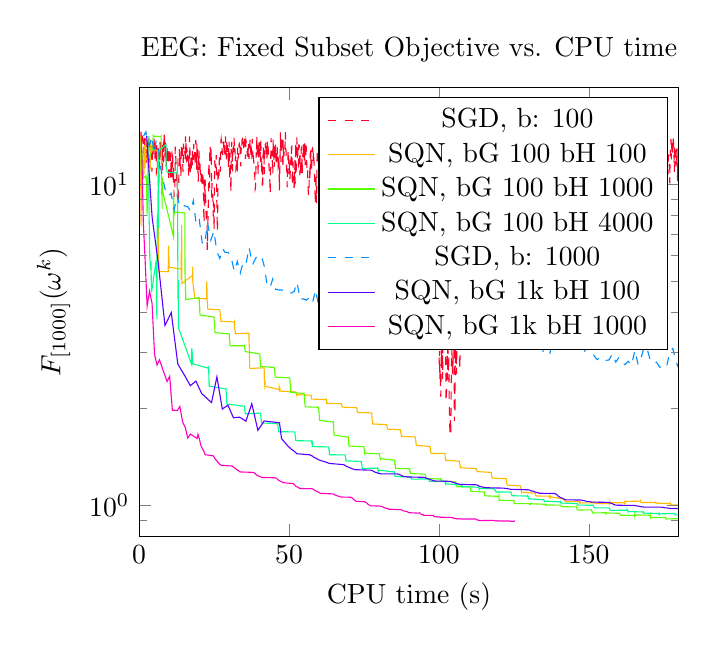 % This file was created by matplotlib v0.1.0.
% Copyright (c) 2010--2014, Nico Schlömer <nico.schloemer@gmail.com>
% All rights reserved.
% 
% The lastest updates can be retrieved from
% 
% https://github.com/nschloe/matplotlib2tikz
% 
% where you can also submit bug reports and leavecomments.
% 
\begin{tikzpicture}

\definecolor{color1}{rgb}{1,0.728,0}
\definecolor{color0}{rgb}{1,0,0.16}
\definecolor{color3}{rgb}{0,1,0.548}
\definecolor{color2}{rgb}{0.36,1,0}
\definecolor{color5}{rgb}{0.355,0,1}
\definecolor{color4}{rgb}{0,0.562,1}
\definecolor{color6}{rgb}{1,0,0.75}

\begin{axis}[
title={EEG: Fixed Subset Objective vs. CPU time},
xlabel={CPU time (s)},
ylabel={$F_{[1000]}(\omega^k)$},
xmin=0, xmax=180,
ymin=0.8, ymax=20,
ymode=log,
axis on top,
legend entries={{SGD, b: 100},{SQN, bG 100 bH 100},{SQN, bG 100 bH 1000},{SQN, bG 100 bH 4000},{SGD, b: 1000},{SQN, bG 1k bH 100},{SQN, bG 1k bH 1000}}
]
\addplot [color0, dashed]
coordinates {
(0.576,14.168)
(0.632,14.572)
(0.693,13.859)
(0.754,14.155)
(0.815,13.634)
(0.874,14.058)
(0.933,14.305)
(0.997,13.703)
(1.061,14.153)
(1.125,13.943)
(1.189,13.523)
(1.272,13.915)
(1.336,13.388)
(1.4,13.727)
(1.468,13.518)
(1.537,12.53)
(1.601,12.529)
(1.666,13.961)
(1.732,13.788)
(1.799,13.617)
(1.867,12.776)
(1.934,13.957)
(1.999,13.259)
(2.068,13.783)
(2.137,13.383)
(2.2,13.374)
(2.269,13.462)
(2.344,14.02)
(2.422,11.694)
(2.49,12.707)
(2.565,12.853)
(2.637,11.76)
(2.705,12.88)
(2.773,12.648)
(2.843,13.749)
(2.92,12.616)
(2.993,12.393)
(3.062,12.395)
(3.125,13.312)
(3.19,14.337)
(3.258,12.922)
(3.33,12.881)
(3.4,12.58)
(3.474,11.859)
(3.547,11.867)
(3.615,11.793)
(3.684,12.281)
(3.753,13.927)
(3.83,12.831)
(3.903,12.138)
(3.972,11.959)
(4.046,13.297)
(4.124,11.981)
(4.202,12.484)
(4.273,10.938)
(4.347,11.828)
(4.42,12.144)
(4.493,13.308)
(4.568,13.025)
(4.642,12.812)
(4.72,12.441)
(4.802,13.457)
(4.875,12.605)
(4.943,13.188)
(5.016,14.138)
(5.089,13.676)
(5.162,13.166)
(5.21,12.831)
(5.253,12.024)
(5.302,13.345)
(5.383,12.79)
(5.458,12.515)
(5.519,13.44)
(5.564,12.641)
(5.609,12.485)
(5.657,12.238)
(5.701,12.548)
(5.748,11.203)
(5.795,10.882)
(5.842,10.931)
(5.886,13.352)
(5.93,13.158)
(5.979,11.983)
(6.027,11.767)
(6.076,11.846)
(6.123,10.9)
(6.166,11.146)
(6.209,11.643)
(6.256,11.382)
(6.298,11.555)
(6.345,11.826)
(6.388,11.202)
(6.434,13.234)
(6.48,11.728)
(6.525,11.07)
(6.572,10.054)
(6.618,11.599)
(6.663,10.889)
(6.711,11.12)
(6.753,11.206)
(6.797,11.804)
(6.842,11.483)
(6.891,11.489)
(6.937,11.427)
(6.982,13.509)
(7.025,12.498)
(7.069,13.578)
(7.113,12.365)
(7.157,13.206)
(7.201,13.413)
(7.246,13.057)
(7.29,13.289)
(7.334,13.31)
(7.382,12.2)
(7.432,12.645)
(7.479,12.004)
(7.525,11.937)
(7.569,12.769)
(7.614,12.397)
(7.66,12.265)
(7.707,12.928)
(7.753,11.075)
(7.797,11.156)
(7.841,13.314)
(7.887,12.998)
(7.933,13.219)
(7.983,12.246)
(8.027,11.689)
(8.072,11.879)
(8.117,13.88)
(8.165,12.268)
(8.209,11.79)
(8.254,12.383)
(8.297,14.208)
(8.337,13.804)
(8.377,14.293)
(8.419,13.772)
(8.465,13.761)
(8.508,14.193)
(8.556,13.207)
(8.602,12.499)
(8.645,12.234)
(8.692,13.441)
(8.737,12.484)
(8.781,13.502)
(8.826,13.083)
(8.87,12.454)
(8.915,12.638)
(8.978,12.182)
(9.055,11.241)
(9.132,12.504)
(9.213,12.238)
(9.288,12.403)
(9.365,13.149)
(9.443,11.554)
(9.527,12.132)
(9.609,12.721)
(9.694,11.928)
(9.778,12.191)
(9.86,10.91)
(9.938,10.182)
(10.026,12.994)
(10.129,12.185)
(10.371,12.875)
(10.448,11.236)
(10.532,10.436)
(10.611,11.763)
(10.696,11.767)
(10.784,11.071)
(10.862,10.519)
(10.94,12.678)
(11.023,11.905)
(11.101,11.312)
(11.184,12.518)
(11.268,11.247)
(11.353,10.167)
(11.441,11.345)
(11.533,9.383)
(11.625,9.433)
(11.717,9.161)
(11.808,9.335)
(11.894,9.379)
(11.972,10.429)
(12.049,13.106)
(12.126,12.594)
(12.211,12.314)
(12.295,11.711)
(12.385,11.016)
(12.475,10.275)
(12.558,10.034)
(12.642,10.359)
(12.727,9.885)
(12.816,9.412)
(12.906,9.443)
(12.995,9.684)
(13.089,8.783)
(13.175,8.957)
(13.261,10.846)
(13.343,11.885)
(13.429,12.872)
(13.514,11.973)
(13.602,12.33)
(13.69,11.015)
(13.78,11.036)
(13.865,11.515)
(13.946,10.562)
(14.027,12.842)
(14.108,13.301)
(14.193,12.047)
(14.272,12.532)
(14.345,12.273)
(14.419,13.251)
(14.498,12.465)
(14.581,11.425)
(14.665,10.941)
(14.739,11.955)
(14.817,13.406)
(14.911,12.623)
(14.994,12.9)
(15.075,12.879)
(15.153,12.615)
(15.23,12.559)
(15.315,12.475)
(15.396,11.798)
(15.471,14.127)
(15.549,11.97)
(15.626,13.8)
(15.702,12.17)
(15.782,13.118)
(15.861,11.71)
(15.941,13.032)
(16.027,11.811)
(16.113,12.404)
(16.191,11.89)
(16.27,11.76)
(16.354,12.26)
(16.439,12.097)
(16.516,10.652)
(16.594,12.115)
(16.681,11.06)
(16.756,11.523)
(16.836,14.111)
(16.92,13.191)
(17.003,12.328)
(17.086,10.721)
(17.172,11.694)
(17.251,11.139)
(17.335,12.381)
(17.416,11.081)
(17.495,11.945)
(17.575,11.804)
(17.659,12.466)
(17.742,11.369)
(17.832,12.948)
(17.923,12.829)
(18.011,12.121)
(18.095,11.91)
(18.168,12.494)
(18.245,13.371)
(18.323,12.775)
(18.4,12.522)
(18.482,12.112)
(18.562,12.874)
(18.649,11.975)
(18.73,11.433)
(18.805,13.234)
(18.884,13.744)
(18.966,13.543)
(19.048,13.07)
(19.134,12.184)
(19.217,11.12)
(19.302,13.501)
(19.39,13.359)
(19.479,11.991)
(19.572,11.898)
(19.665,10.48)
(19.743,10.19)
(19.819,12.329)
(19.898,12.857)
(19.979,12.574)
(20.059,11.099)
(20.14,11.474)
(20.225,11.344)
(20.314,11.777)
(20.401,10.555)
(20.491,11.098)
(20.593,10.139)
(20.705,10.567)
(20.804,10.861)
(20.89,11.067)
(20.981,9.795)
(21.066,9.857)
(21.151,10.373)
(21.242,11.005)
(21.322,10.328)
(21.407,9.405)
(21.496,9.244)
(21.58,8.154)
(21.667,7.556)
(21.748,10.552)
(21.841,10.572)
(21.932,8.538)
(22.029,10.358)
(22.336,8.15)
(22.45,7.718)
(22.645,8.265)
(22.729,6.256)
(23.167,9.326)
(23.273,11.791)
(23.509,9.759)
(23.594,13.205)
(23.694,13.116)
(23.777,12.73)
(23.863,11.864)
(23.944,12.143)
(24.029,12.914)
(24.123,10.858)
(24.226,9.089)
(24.327,10.085)
(24.426,9.422)
(24.528,9.349)
(24.632,8.904)
(24.726,7.946)
(24.816,8.783)
(24.91,8.589)
(25.03,7.176)
(25.136,10.039)
(25.222,11.876)
(25.308,11.323)
(25.397,10.99)
(25.477,10.972)
(25.563,11.6)
(25.651,11.264)
(25.743,12.347)
(25.838,9.987)
(25.988,8.008)
(26.101,7.129)
(26.197,7.769)
(26.308,11.147)
(26.402,10.846)
(26.495,10.45)
(26.585,11.329)
(26.676,10.645)
(26.767,12.105)
(26.858,12.098)
(26.945,12.077)
(27.044,11.633)
(27.135,10.97)
(27.216,12.802)
(27.297,13.65)
(27.375,13.857)
(27.493,13.509)
(27.595,12.468)
(27.676,12.768)
(27.761,13.235)
(27.846,12.522)
(27.923,12.346)
(28.006,13.549)
(28.179,13.211)
(28.258,13.518)
(28.339,13.79)
(28.417,12.69)
(28.503,13.537)
(28.59,12.076)
(28.695,13.471)
(28.802,14.125)
(29.012,12.833)
(29.121,11.98)
(29.231,13.489)
(29.367,13.79)
(29.479,12.638)
(29.586,13.022)
(29.771,11.213)
(29.875,12.985)
(29.957,11.662)
(30.035,13.604)
(30.117,12.214)
(30.206,10.348)
(30.316,12.521)
(30.429,10.82)
(30.54,10.354)
(30.626,9.442)
(30.712,12.908)
(30.799,12.406)
(30.883,13.567)
(30.964,12.727)
(31.05,12.497)
(31.131,10.99)
(31.212,12.031)
(31.292,13.263)
(31.388,12.934)
(31.474,12.59)
(31.563,13.685)
(31.657,14.003)
(31.746,13.443)
(31.835,12.639)
(31.935,13.004)
(32.029,12.482)
(32.114,11.735)
(32.208,12.283)
(32.298,11.135)
(32.392,11.217)
(32.479,12.095)
(32.586,11.738)
(32.68,11.191)
(32.768,10.765)
(32.861,13.032)
(32.948,11.977)
(33.035,12.079)
(33.123,12.172)
(33.211,12.343)
(33.298,13.29)
(33.385,13.022)
(33.466,13.759)
(33.547,13.394)
(33.636,13.314)
(33.726,12.68)
(33.823,11.92)
(33.921,11.391)
(34.016,13.041)
(34.167,12.776)
(34.259,12.643)
(34.336,13.749)
(34.417,13.75)
(34.515,14.17)
(34.603,13.475)
(34.686,13.453)
(34.768,13.559)
(34.841,13.554)
(34.915,12.788)
(34.985,12.647)
(35.064,14.225)
(35.142,13.861)
(35.217,13.451)
(35.303,13.571)
(35.391,13.434)
(35.482,12.007)
(35.57,12.923)
(35.657,13.692)
(35.754,13.535)
(35.894,13.287)
(36.012,12.685)
(36.117,12.297)
(36.224,13.162)
(36.316,11.874)
(36.404,13.356)
(36.49,12.804)
(36.577,13.377)
(36.671,12.012)
(36.772,12.425)
(36.869,12.421)
(36.961,13.511)
(37.054,13.877)
(37.145,13.049)
(37.238,12.74)
(37.336,12.018)
(37.434,12.911)
(37.525,12.773)
(37.623,11.989)
(37.726,13.861)
(37.812,12.266)
(37.901,12.302)
(37.988,12.862)
(38.076,12.205)
(38.172,12.162)
(38.275,11.626)
(38.378,11.193)
(38.48,10.743)
(38.581,10.698)
(38.685,9.634)
(38.788,9.704)
(38.891,10.263)
(38.988,11.385)
(39.085,12.589)
(39.165,12.236)
(39.249,14.279)
(39.334,12.376)
(39.422,13.559)
(39.505,13.009)
(39.608,12.044)
(39.696,10.62)
(39.784,12.881)
(39.869,12.156)
(39.953,13.615)
(40.032,12.356)
(40.109,12.909)
(40.188,12.362)
(40.268,13.551)
(40.352,12.142)
(40.443,12.825)
(40.524,11.766)
(40.61,14.006)
(40.698,11.749)
(40.788,12.198)
(40.882,10.711)
(40.975,11.954)
(41.087,9.908)
(41.186,11.378)
(41.27,9.993)
(41.349,12.483)
(41.426,11.871)
(41.508,13.021)
(41.604,12.56)
(41.692,11.843)
(41.776,10.779)
(41.872,12.499)
(41.97,13.445)
(42.071,13.379)
(42.182,13.025)
(42.267,13.738)
(42.354,12.722)
(42.448,12.361)
(42.539,11.877)
(42.645,12.179)
(42.757,13.606)
(42.867,12.648)
(43.001,13.18)
(43.108,12.671)
(43.235,12.015)
(43.419,10.945)
(43.558,10.775)
(43.666,9.332)
(43.755,9.48)
(43.845,11.089)
(43.936,12.458)
(44.028,13.946)
(44.12,13.177)
(44.218,12.234)
(44.316,12.543)
(44.417,11.913)
(44.53,10.801)
(44.618,10.698)
(44.697,13.781)
(44.784,12.524)
(44.873,13.174)
(44.956,11.935)
(45.042,12.519)
(45.122,11.371)
(45.202,13.386)
(45.283,13.063)
(45.37,11.969)
(45.457,12.53)
(45.546,13.306)
(45.629,12.441)
(45.722,11.41)
(45.819,11.536)
(45.919,12.53)
(46.021,12.127)
(46.13,13.056)
(46.228,11.846)
(46.318,12.401)
(46.411,11.286)
(46.503,11.388)
(46.595,12.111)
(46.702,11.277)
(46.795,9.575)
(46.886,10.404)
(46.972,12.109)
(47.052,12.547)
(47.141,14.54)
(47.242,12.225)
(47.348,11.741)
(47.481,12.596)
(47.58,14.095)
(47.678,12.697)
(47.777,12.432)
(47.873,12.393)
(47.979,11.2)
(48.065,13.813)
(48.214,11.901)
(48.316,12.631)
(48.419,12.219)
(48.524,12.211)
(48.613,12.656)
(48.707,13.522)
(48.801,14.547)
(48.896,12.918)
(48.997,12.788)
(49.099,11.965)
(49.204,11.044)
(49.299,10.956)
(49.392,9.791)
(49.498,11.065)
(49.6,11.175)
(49.698,12.824)
(49.802,12.204)
(49.898,11.971)
(50.002,10.745)
(50.095,11.779)
(50.189,10.429)
(50.287,10.359)
(50.385,10.69)
(50.483,11.943)
(50.575,11.169)
(50.652,11.266)
(50.729,12.022)
(50.807,13.104)
(50.885,11.564)
(50.97,13.237)
(51.056,10.692)
(51.14,9.927)
(51.223,11.05)
(51.308,11.789)
(51.386,11.287)
(51.472,11.013)
(51.562,10.789)
(51.659,9.583)
(51.771,10.971)
(51.876,9.791)
(51.972,12.204)
(52.066,10.065)
(52.144,11.354)
(52.233,13.49)
(52.326,10.695)
(52.445,11.294)
(52.538,12.387)
(52.62,14.013)
(52.705,12.72)
(52.798,12.102)
(52.88,13.072)
(52.974,12.1)
(53.069,11.554)
(53.172,11.459)
(53.274,13.291)
(53.383,13.278)
(53.496,13.172)
(53.611,10.669)
(53.717,12.358)
(53.845,11.495)
(53.934,10.623)
(54.073,12.86)
(54.207,12.987)
(54.315,12.43)
(54.394,10.761)
(54.478,12.172)
(54.565,12.278)
(54.652,12.538)
(54.746,11.956)
(54.835,13.603)
(54.919,12.116)
(54.997,13.455)
(55.075,11.926)
(55.153,11.604)
(55.236,13.435)
(55.33,12.069)
(55.429,11.516)
(55.528,13.563)
(55.62,12.263)
(55.706,13.193)
(55.797,12.966)
(55.889,11.825)
(56.043,10.806)
(56.186,11.057)
(56.328,9.914)
(56.467,9.351)
(56.614,9.224)
(56.726,10.222)
(56.847,11.021)
(56.972,10.271)
(57.08,12.547)
(57.168,11.112)
(57.271,12.776)
(57.362,11.557)
(57.456,11.786)
(57.542,11.166)
(57.648,12.01)
(57.753,12.929)
(57.861,12.981)
(57.965,12.781)
(58.063,11.838)
(58.155,12.725)
(58.248,12.543)
(58.342,11.659)
(58.434,11.353)
(58.545,10.445)
(58.658,9.624)
(58.773,8.663)
(58.89,9.569)
(59.006,10.812)
(59.115,8.934)
(59.205,8.745)
(59.294,10.712)
(59.379,12.35)
(59.463,12.673)
(59.554,11.858)
(59.646,12.338)
(59.74,12.72)
(59.835,11.191)
(59.923,11.818)
(60.021,13.411)
(60.111,13.038)
(60.212,12.909)
(60.3,12.08)
(60.386,13.553)
(60.466,11.899)
(60.547,12.818)
(60.634,13.158)
(60.732,12.092)
(60.825,13.263)
(60.913,11.81)
(61.004,11.98)
(61.093,10.639)
(61.192,9.969)
(61.293,9.805)
(61.39,13.283)
(61.476,13.255)
(61.579,14.208)
(61.67,13.616)
(61.759,12.956)
(61.857,11.746)
(61.941,11.705)
(62.02,11.371)
(62.092,12.635)
(62.165,13.69)
(62.244,12.554)
(62.329,11.729)
(62.421,11.918)
(62.51,13.395)
(62.595,12.002)
(62.678,12.176)
(62.76,12.38)
(62.837,12.07)
(62.927,12.228)
(63.024,12.756)
(63.119,12.013)
(63.215,12.217)
(63.313,12.343)
(63.425,13.054)
(63.521,11.867)
(63.611,12.738)
(63.699,13.243)
(63.784,13.381)
(63.871,12.82)
(63.972,12.715)
(64.079,11.258)
(64.173,11.673)
(64.266,12.975)
(64.354,11.48)
(64.441,12.982)
(64.519,12.257)
(64.612,13.445)
(64.697,12.659)
(64.777,12.218)
(64.861,14.639)
(64.942,12.802)
(65.028,12.299)
(65.122,12.108)
(65.23,11.694)
(65.311,11.307)
(65.397,11.779)
(65.487,13.458)
(65.585,13.29)
(65.688,13.234)
(65.804,12.09)
(65.929,12.158)
(66.047,13.158)
(66.142,12.696)
(66.236,12.975)
(66.359,12.874)
(66.528,13.509)
(66.629,13.684)
(66.778,13.054)
(66.915,12.409)
(66.998,11.952)
(67.076,14.209)
(67.15,12.707)
(67.229,13.824)
(67.32,12.515)
(67.414,13.591)
(67.516,12.761)
(67.619,12.052)
(67.708,11.806)
(67.781,12.93)
(67.864,14.521)
(67.937,14.103)
(68.015,12.966)
(68.097,12.999)
(68.179,13.12)
(68.257,13.419)
(68.343,12.812)
(68.427,14.058)
(68.503,13.061)
(68.585,12.393)
(68.687,12.277)
(68.777,11.246)
(68.888,12.783)
(68.984,11.531)
(69.077,13.39)
(69.166,13.345)
(69.251,12.676)
(69.339,11.666)
(69.434,13.499)
(69.521,13.124)
(69.609,13.261)
(69.701,12.783)
(69.782,12.967)
(69.868,13.42)
(69.969,12.35)
(70.061,11.764)
(70.145,10.806)
(70.232,10.867)
(70.308,12.505)
(70.391,14.187)
(70.485,12.613)
(70.573,13.509)
(70.664,12.688)
(70.756,13.244)
(70.849,12.372)
(70.947,12.286)
(71.042,12.376)
(71.134,11.556)
(71.225,11.64)
(71.324,11.558)
(71.424,11.1)
(71.517,12.581)
(71.614,12.302)
(71.718,12.52)
(71.83,12.275)
(71.925,13.345)
(72.026,11.584)
(72.11,11.981)
(72.196,12.551)
(72.275,12.701)
(72.363,13.345)
(72.568,12.461)
(72.704,11.806)
(72.892,10.8)
(73.007,13.35)
(73.111,12.781)
(73.332,11.774)
(73.51,10.956)
(73.598,10.925)
(73.675,12.554)
(73.752,13.474)
(73.829,13.133)
(73.916,14.292)
(73.997,12.905)
(74.077,12.738)
(74.163,11.236)
(74.247,11.496)
(74.334,13.282)
(74.438,13.404)
(74.535,12.589)
(74.613,12.905)
(74.705,11.917)
(74.789,12.883)
(74.871,12.65)
(74.963,12.437)
(75.055,12.042)
(75.142,12.816)
(75.234,11.981)
(75.332,11.09)
(75.426,11.232)
(75.531,11.239)
(75.636,10.326)
(75.742,9.16)
(75.842,9.137)
(75.948,7.687)
(76.069,11.18)
(76.207,9.234)
(76.366,8.273)
(76.46,8.645)
(76.551,9.549)
(76.638,12.613)
(76.726,12.811)
(76.847,12.238)
(76.949,13.037)
(77.065,13.783)
(77.163,12.382)
(77.261,10.479)
(77.356,9.824)
(77.462,10.904)
(77.559,11.58)
(77.642,13.193)
(77.724,12.509)
(77.815,13.804)
(77.912,12.712)
(78.023,12.642)
(78.178,11.46)
(78.278,11.127)
(78.384,11.99)
(78.479,11.509)
(78.596,12.469)
(78.714,12.06)
(78.851,12.665)
(78.994,11.359)
(79.091,12.002)
(79.216,13.25)
(79.335,13.569)
(79.412,12.912)
(79.487,13.491)
(79.581,11.126)
(79.686,11.537)
(79.782,12.399)
(79.862,12.136)
(79.953,12.391)
(80.062,12.155)
(80.177,10.595)
(80.354,12.325)
(80.441,12.34)
(80.521,13.312)
(80.622,14.182)
(80.716,13.68)
(80.805,12.686)
(80.908,11.202)
(81.001,10.836)
(81.102,12.674)
(81.2,13.203)
(81.318,10.917)
(81.424,11.249)
(81.517,12.401)
(81.619,13.186)
(81.717,11.751)
(81.851,11.401)
(81.943,10.776)
(82.024,11.373)
(82.11,9.948)
(82.199,11.043)
(82.282,10.6)
(82.366,13.017)
(82.459,12.045)
(82.579,11.057)
(82.703,10.036)
(82.817,9.301)
(82.937,11.269)
(83.107,11.15)
(83.205,10.487)
(83.306,10.816)
(83.4,10.951)
(83.497,12.659)
(83.59,10.667)
(83.684,10.525)
(83.779,10.686)
(83.871,12.088)
(83.964,12.79)
(84.065,11.846)
(84.169,13.687)
(84.265,13.029)
(84.367,11.842)
(84.457,12.588)
(84.537,13.17)
(84.633,13.491)
(84.718,12.654)
(84.798,11.968)
(84.88,12.567)
(84.953,11.664)
(85.026,12.801)
(85.099,13.428)
(85.17,14.066)
(85.24,13.61)
(85.317,14.689)
(85.416,14.032)
(85.493,12.83)
(85.578,12.971)
(85.666,12.883)
(85.766,12.092)
(85.884,11.854)
(85.989,12.226)
(86.093,13.296)
(86.205,13.322)
(86.319,13.177)
(86.409,12.482)
(86.501,12.141)
(86.604,12.704)
(86.707,12.875)
(86.834,11.835)
(86.945,12.6)
(87.065,12.139)
(87.164,11.854)
(87.249,11.984)
(87.342,13.407)
(87.428,12.294)
(87.526,13.095)
(87.613,12.537)
(87.699,13.205)
(87.784,12.304)
(87.876,13.241)
(87.968,13.039)
(88.07,12.073)
(88.163,10.942)
(88.265,13.112)
(88.362,11.865)
(88.457,12.186)
(88.547,11.938)
(88.624,10.225)
(88.703,15.403)
(88.787,14.607)
(88.872,13.353)
(88.963,11.806)
(89.056,11.818)
(89.149,11.275)
(89.237,9.997)
(89.327,12.501)
(89.413,12.02)
(89.507,14.299)
(89.587,13.974)
(89.666,12.794)
(89.75,15.05)
(89.835,13.372)
(89.921,13.955)
(90.013,13.176)
(90.095,12.077)
(90.182,11.601)
(90.264,13.595)
(90.341,12.106)
(90.418,12.47)
(90.493,13.255)
(90.568,12.161)
(90.649,11.745)
(90.73,12.321)
(90.825,11.194)
(90.914,11.006)
(91.01,11.673)
(91.102,10.012)
(91.211,10.411)
(91.325,10.608)
(91.453,7.982)
(91.56,9.418)
(91.656,9.145)
(91.748,12.848)
(91.854,11.369)
(91.962,13.207)
(92.058,11.943)
(92.15,11.76)
(92.253,13.349)
(92.351,12.599)
(92.449,12.572)
(92.561,11.861)
(92.647,9.691)
(92.734,13.739)
(92.82,12.953)
(92.913,12.461)
(93.009,11.697)
(93.119,10.374)
(93.21,9.924)
(93.31,9.478)
(93.409,10.885)
(93.516,10.565)
(93.64,8.471)
(93.757,9.68)
(93.872,8.555)
(93.99,9.192)
(94.105,8.39)
(94.219,6.976)
(94.394,8.348)
(94.51,7.18)
(94.665,7.512)
(94.78,6.927)
(94.897,8.876)
(95.002,7.916)
(95.109,7.994)
(95.2,7.024)
(95.298,5.691)
(95.387,6.203)
(95.481,7.7)
(95.578,6.734)
(95.692,8.36)
(95.784,10.33)
(95.875,13.925)
(95.958,13.04)
(96.044,11.825)
(96.142,10.329)
(96.273,10.959)
(96.366,9.748)
(96.457,9.794)
(96.559,12.047)
(96.694,10.748)
(96.804,11.002)
(96.916,10.154)
(97.007,10.063)
(97.112,12.102)
(97.228,11.508)
(97.334,11.3)
(97.429,10.551)
(97.531,7.676)
(97.627,8.152)
(97.724,8.992)
(97.821,8.571)
(97.921,8.114)
(98.023,9.046)
(98.122,7.641)
(98.222,7.919)
(98.322,8.08)
(98.42,8.095)
(98.518,7.423)
(98.614,6.716)
(98.71,8.322)
(98.816,6.329)
(98.937,5.261)
(99.053,4.594)
(99.162,5.589)
(99.275,5.177)
(99.374,5.071)
(99.478,5.237)
(99.585,4.165)
(99.686,3.339)
(99.798,3.959)
(99.911,3.426)
(100.024,3.083)
(100.121,2.748)
(100.219,3.019)
(100.317,2.456)
(100.421,2.638)
(100.524,2.302)
(100.622,2.181)
(100.727,2.563)
(100.834,3.249)
(100.936,2.681)
(101.046,3.076)
(101.154,3.989)
(101.253,2.469)
(101.378,4.05)
(101.495,3.717)
(101.598,3.782)
(101.742,3.49)
(101.857,3.214)
(101.972,3.368)
(102.104,4.157)
(102.236,3.021)
(102.38,2.099)
(102.508,2.225)
(102.629,2.424)
(102.749,3.007)
(102.856,2.464)
(102.975,3.248)
(103.081,2.857)
(103.186,2.577)
(103.296,2.954)
(103.448,2.064)
(103.57,1.823)
(103.701,1.682)
(103.835,1.841)
(103.965,1.686)
(104.084,2.282)
(104.189,2.689)
(104.297,3.055)
(104.422,2.892)
(104.561,2.559)
(104.695,2.781)
(104.814,2.986)
(104.941,3.873)
(105.05,2.73)
(105.163,1.832)
(105.276,2.307)
(105.374,1.938)
(105.471,3.289)
(105.57,2.539)
(105.672,3.207)
(105.784,3.071)
(105.899,2.561)
(106.008,3.5)
(106.11,3.749)
(106.208,7.173)
(106.303,6.498)
(106.419,7.567)
(106.536,4.392)
(106.647,3.451)
(106.752,3.277)
(106.873,3.263)
(106.978,2.65)
(107.122,3.367)
(107.214,4.324)
(107.331,4.633)
(107.442,5.02)
(107.556,4.949)
(107.672,6.372)
(107.779,6.803)
(107.895,5.926)
(108.012,5.167)
(108.127,6.437)
(108.233,4.95)
(108.334,5.597)
(108.434,8.526)
(108.543,8.218)
(108.663,8.714)
(108.76,7.083)
(108.852,12.745)
(108.97,10.618)
(109.077,11.978)
(109.174,13.592)
(109.307,11.581)
(109.41,11.223)
(109.494,10.227)
(109.577,11.167)
(109.67,13.244)
(109.755,11.567)
(109.84,13.421)
(109.939,12.526)
(110.045,13.075)
(110.156,12.238)
(110.255,11.061)
(110.354,12.158)
(110.445,11.325)
(110.524,12.742)
(110.603,12.307)
(110.679,12.065)
(110.756,11.877)
(110.844,12.572)
(110.929,11.048)
(111.02,12.407)
(111.111,10.997)
(111.206,11.52)
(111.289,10.644)
(111.376,13.473)
(111.459,13.069)
(111.547,12.773)
(111.653,13.186)
(111.742,12.803)
(111.843,12.685)
(111.938,13.693)
(112.041,11.513)
(112.142,11.892)
(112.237,12.466)
(112.328,11.334)
(112.418,10.561)
(112.503,11.314)
(112.588,12.627)
(112.681,10.912)
(112.802,9.96)
(112.936,12.653)
(113.127,10.052)
(113.252,10.104)
(113.343,10.302)
(113.463,9.893)
(113.557,12.182)
(113.647,12.041)
(113.742,13.015)
(113.844,12.438)
(114.019,11.999)
(114.126,11.369)
(114.227,10.891)
(114.324,11.563)
(114.417,12.206)
(114.502,13.706)
(114.587,12.601)
(114.672,10.912)
(114.762,11.553)
(114.889,11.587)
(115.022,11.76)
(115.224,13.763)
(115.411,12.724)
(115.586,13.248)
(115.682,13.047)
(115.789,11.082)
(115.885,10.707)
(115.985,11.313)
(116.065,12.725)
(116.157,12.886)
(116.241,12.27)
(116.322,13.839)
(116.407,13.515)
(116.496,13.116)
(116.595,13.259)
(116.688,12.149)
(116.85,14.082)
(116.948,12.603)
(117.034,13.244)
(117.128,13.039)
(117.214,11.775)
(117.297,12.775)
(117.389,11.571)
(117.483,12.892)
(117.576,12.568)
(117.669,11.83)
(117.76,12.736)
(117.859,11.812)
(117.961,13.888)
(118.054,11.816)
(118.132,12.69)
(118.204,13.062)
(118.278,13.552)
(118.365,12.723)
(118.447,12.349)
(118.533,12.558)
(118.615,12.598)
(118.696,12.428)
(118.775,11.604)
(118.869,12.293)
(118.968,12.164)
(119.077,11.573)
(119.178,12.491)
(119.289,11.524)
(119.384,10.636)
(119.5,9.784)
(119.591,9.495)
(119.689,9.923)
(119.784,9.406)
(119.885,10.216)
(119.982,9.34)
(120.098,11.313)
(120.189,9.844)
(120.282,8.993)
(120.367,11.668)
(120.451,12.429)
(120.537,13.653)
(120.638,12.773)
(120.741,12.681)
(120.833,12.622)
(120.924,13.085)
(121.011,13.061)
(121.099,12.8)
(121.185,12.003)
(121.28,12.878)
(121.386,12.118)
(121.488,10.881)
(121.611,10.75)
(121.732,10.096)
(121.845,10.1)
(121.956,9.683)
(122.043,10.251)
(122.128,9.653)
(122.221,11.791)
(122.311,11.448)
(122.419,10.707)
(122.515,10.121)
(122.613,11.162)
(122.701,12.054)
(122.783,11.802)
(122.868,11.766)
(122.955,13.651)
(123.043,11.913)
(123.128,12.276)
(123.249,12.734)
(123.366,12.097)
(123.471,11.359)
(123.583,13.272)
(123.68,12.343)
(123.771,12.026)
(123.853,11.225)
(123.945,12.334)
(124.039,11.221)
(124.128,11.338)
(124.211,12.034)
(124.293,11.731)
(124.374,11.1)
(124.458,10.484)
(124.558,11.991)
(124.659,10.116)
(124.758,11.117)
(124.851,13.018)
(124.939,13.368)
(125.026,11.486)
(125.11,13.308)
(125.195,13.023)
(125.286,11.588)
(125.375,11.577)
(125.459,13.098)
(125.543,13.876)
(125.629,14.292)
(125.716,13.641)
(125.81,12.167)
(125.913,12.594)
(126.0,11.089)
(126.091,11.976)
(126.175,12.205)
(126.263,13.192)
(126.364,13.941)
(126.459,13.813)
(126.571,12.268)
(126.676,13.265)
(126.781,12.109)
(126.885,12.181)
(126.986,13.138)
(127.083,12.309)
(127.177,11.24)
(127.262,12.093)
(127.342,11.164)
(127.429,11.756)
(127.516,14.214)
(127.607,13.538)
(127.696,12.277)
(127.781,11.696)
(127.871,13.564)
(127.957,12.779)
(128.061,11.882)
(128.167,12.958)
(128.267,12.592)
(128.403,12.299)
(128.513,11.212)
(128.613,11.224)
(128.712,12.342)
(128.803,11.137)
(128.893,10.404)
(128.999,11.006)
(129.097,10.621)
(129.202,10.646)
(129.307,10.112)
(129.389,11.068)
(129.471,11.612)
(129.562,12.025)
(129.649,10.557)
(129.736,10.104)
(129.816,11.191)
(129.896,12.935)
(129.982,12.114)
(130.074,10.589)
(130.166,10.872)
(130.258,10.723)
(130.35,11.51)
(130.447,9.681)
(130.539,9.752)
(130.637,10.632)
(130.74,9.314)
(130.838,11.132)
(130.935,12.657)
(131.029,12.914)
(131.124,11.657)
(131.215,13.689)
(131.314,13.072)
(131.417,12.815)
(131.522,11.989)
(131.628,12.446)
(131.733,11.41)
(131.817,10.932)
(131.898,13.013)
(131.98,13.391)
(132.067,12.838)
(132.147,14.11)
(132.237,12.128)
(132.326,13.459)
(132.418,13.407)
(132.514,13.273)
(132.616,12.225)
(132.735,12.254)
(132.84,13.475)
(132.948,12.203)
(133.054,12.838)
(133.159,12.218)
(133.252,12.008)
(133.344,11.406)
(133.425,11.976)
(133.518,13.429)
(133.6,13.438)
(133.691,14.453)
(133.794,13.792)
(133.901,12.612)
(134.005,12.075)
(134.111,12.49)
(134.196,11.976)
(134.288,14.306)
(134.395,12.569)
(134.487,12.099)
(134.594,13.729)
(134.692,13.351)
(134.787,11.816)
(134.866,12.356)
(134.96,12.619)
(135.045,11.845)
(135.129,10.828)
(135.219,10.27)
(135.303,10.098)
(135.383,13.264)
(135.461,11.995)
(135.542,13.378)
(135.639,12.303)
(135.735,12.145)
(135.835,11.687)
(135.922,12.689)
(136.011,13.376)
(136.106,13.553)
(136.21,12.065)
(136.32,12.347)
(136.45,12.013)
(136.569,10.327)
(136.66,12.547)
(136.735,13.231)
(136.835,13.206)
(136.921,13.106)
(137.003,12.196)
(137.088,11.425)
(137.18,13.026)
(137.279,12.21)
(137.384,10.564)
(137.481,11.94)
(137.582,10.971)
(137.677,11.102)
(137.773,10.787)
(137.87,11.356)
(137.975,11.242)
(138.095,10.582)
(138.256,10.878)
(138.417,8.959)
(138.522,12.695)
(138.617,11.966)
(138.709,11.699)
(138.817,11.576)
(138.921,12.046)
(139.052,10.028)
(139.197,10.013)
(139.282,11.025)
(139.371,13.665)
(139.458,12.566)
(139.554,12.521)
(139.651,13.383)
(139.75,12.875)
(139.843,11.224)
(139.927,13.103)
(140.015,13.566)
(140.098,12.942)
(140.175,12.643)
(140.267,12.534)
(140.351,12.103)
(140.43,10.821)
(140.516,12.554)
(140.599,11.577)
(140.679,12.15)
(140.762,12.193)
(140.852,12.198)
(140.933,11.406)
(141.026,13.25)
(141.124,10.009)
(141.221,13.041)
(141.32,13.189)
(141.416,11.779)
(141.509,13.954)
(141.592,13.222)
(141.675,12.109)
(141.751,12.262)
(141.829,12.602)
(141.923,12.708)
(142.014,12.17)
(142.104,12.083)
(142.19,10.729)
(142.275,13.102)
(142.373,12.858)
(142.472,10.937)
(142.568,12.061)
(142.672,11.008)
(142.769,10.869)
(142.864,12.797)
(142.951,12.345)
(143.039,13.113)
(143.126,11.512)
(143.22,11.153)
(143.312,10.626)
(143.418,12.786)
(143.528,12.226)
(143.631,11.244)
(143.732,12.048)
(143.833,13.27)
(143.927,11.315)
(144.011,12.538)
(144.096,13.741)
(144.18,13.062)
(144.282,12.577)
(144.375,11.533)
(144.471,12.425)
(144.568,13.173)
(144.668,13.301)
(144.784,12.344)
(144.882,13.339)
(144.97,12.838)
(145.069,12.246)
(145.195,11.127)
(145.291,11.16)
(145.38,11.995)
(145.471,13.003)
(145.555,12.324)
(145.636,13.201)
(145.72,12.095)
(145.826,10.74)
(145.916,10.309)
(146.009,11.541)
(146.141,11.589)
(146.247,13.435)
(146.367,12.035)
(146.458,12.889)
(146.557,12.125)
(146.638,13.043)
(146.718,13.294)
(146.804,12.81)
(146.906,13.114)
(146.996,12.644)
(147.102,13.172)
(147.195,12.356)
(147.286,12.701)
(147.378,11.952)
(147.477,12.98)
(147.589,11.917)
(147.699,11.923)
(147.797,10.876)
(147.89,11.547)
(147.988,10.76)
(148.08,10.716)
(148.175,11.534)
(148.262,11.149)
(148.358,12.363)
(148.465,14.719)
(148.565,13.017)
(148.69,13.484)
(148.836,12.556)
(148.943,12.056)
(149.033,10.95)
(149.129,11.941)
(149.226,13.289)
(149.324,11.728)
(149.44,12.202)
(149.556,11.224)
(149.647,12.127)
(149.776,11.252)
(149.873,11.756)
(149.969,10.32)
(150.064,11.733)
(150.164,9.554)
(150.261,11.331)
(150.391,12.053)
(150.474,12.12)
(150.561,12.68)
(150.644,13.388)
(150.728,11.935)
(150.811,11.587)
(150.899,11.447)
(150.989,10.248)
(151.08,10.759)
(151.167,13.3)
(151.253,12.431)
(151.335,13.107)
(151.414,13.432)
(151.488,12.745)
(151.577,11.869)
(151.651,11.442)
(151.726,12.583)
(151.816,13.977)
(151.895,13.734)
(151.979,13.219)
(152.083,11.985)
(152.184,13.586)
(152.283,12.984)
(152.406,12.044)
(152.543,10.865)
(152.633,10.652)
(152.735,12.7)
(152.85,13.078)
(152.951,12.24)
(153.052,11.471)
(153.164,10.724)
(153.275,10.826)
(153.414,11.389)
(153.53,11.141)
(153.641,12.779)
(153.745,12.522)
(153.842,13.559)
(153.935,13.486)
(154.018,13.415)
(154.125,12.367)
(154.209,14.116)
(154.294,14.143)
(154.379,13.048)
(154.472,13.549)
(154.566,13.563)
(154.663,13.854)
(154.776,12.829)
(154.876,12.583)
(154.968,12.916)
(155.051,13.377)
(155.156,13.174)
(155.278,12.499)
(155.388,13.033)
(155.492,13.933)
(155.607,12.813)
(155.75,13.074)
(155.841,11.698)
(155.937,12.081)
(156.027,12.703)
(156.126,13.267)
(156.218,13.097)
(156.31,12.902)
(156.432,13.27)
(156.518,13.757)
(156.6,13.811)
(156.678,13.304)
(156.766,12.736)
(156.863,12.953)
(156.937,12.509)
(157.02,14.479)
(157.098,13.548)
(157.176,12.749)
(157.252,12.946)
(157.338,12.145)
(157.461,12.932)
(157.55,11.714)
(157.636,11.899)
(157.719,13.035)
(157.812,12.475)
(157.904,11.437)
(157.99,13.517)
(158.079,11.919)
(158.167,12.801)
(158.255,11.666)
(158.357,12.366)
(158.463,11.987)
(158.562,11.331)
(158.663,11.773)
(158.76,13.133)
(158.858,12.744)
(158.943,12.638)
(159.022,12.186)
(159.111,13.513)
(159.205,12.391)
(159.318,13.156)
(159.42,12.652)
(159.511,11.468)
(159.593,13.397)
(159.676,12.367)
(159.77,11.998)
(159.87,12.518)
(159.984,12.5)
(160.084,12.023)
(160.201,12.913)
(160.304,12.489)
(160.417,12.191)
(160.52,12.414)
(160.618,13.155)
(160.707,12.414)
(160.796,12.104)
(160.885,11.56)
(160.975,10.447)
(161.061,11.31)
(161.218,12.474)
(161.315,11.985)
(161.417,12.228)
(161.513,11.705)
(161.6,11.61)
(161.68,11.958)
(161.765,12.486)
(161.852,12.631)
(161.952,11.04)
(162.04,10.133)
(162.138,9.725)
(162.251,11.181)
(162.333,12.492)
(162.42,11.484)
(162.513,9.98)
(162.599,9.391)
(162.712,10.381)
(162.835,9.949)
(162.935,11.041)
(163.07,10.282)
(163.178,13.768)
(163.277,11.942)
(163.372,11.467)
(163.473,10.75)
(163.57,10.123)
(163.665,10.315)
(163.756,10.298)
(163.85,11.561)
(163.94,10.948)
(164.036,10.94)
(164.137,12.152)
(164.246,11.138)
(164.352,10.342)
(164.456,10.621)
(164.562,10.322)
(164.664,10.165)
(164.763,11.054)
(164.849,11.464)
(164.94,11.669)
(165.029,12.068)
(165.116,11.687)
(165.203,10.594)
(165.291,12.817)
(165.383,12.19)
(165.47,12.194)
(165.556,12.734)
(165.65,11.479)
(165.737,11.442)
(165.826,12.635)
(165.92,13.609)
(166.025,13.578)
(166.128,13.183)
(166.217,13.516)
(166.303,12.634)
(166.407,11.868)
(166.5,11.347)
(166.58,11.007)
(166.664,13.479)
(166.745,13.142)
(166.827,12.793)
(166.907,11.634)
(166.988,12.431)
(167.074,12.549)
(167.173,11.216)
(167.263,11.006)
(167.348,12.401)
(167.491,12.472)
(167.652,12.279)
(167.729,13.006)
(167.813,13.263)
(167.895,11.319)
(167.979,12.143)
(168.059,11.432)
(168.137,12.123)
(168.221,12.419)
(168.308,12.499)
(168.39,10.588)
(168.474,10.368)
(168.575,10.512)
(168.674,11.957)
(168.78,12.679)
(168.887,13.612)
(168.981,11.995)
(169.079,12.389)
(169.189,13.049)
(169.313,11.94)
(169.414,11.315)
(169.518,10.691)
(169.646,9.393)
(169.756,11.043)
(169.881,10.408)
(169.977,9.525)
(170.075,9.799)
(170.175,11.756)
(170.321,11.337)
(170.433,10.188)
(170.527,8.527)
(170.638,8.112)
(170.74,8.973)
(170.881,12.368)
(171.005,11.816)
(171.119,12.018)
(171.225,11.442)
(171.349,8.725)
(171.466,7.712)
(171.567,10.886)
(171.683,10.454)
(171.771,10.205)
(171.868,10.191)
(171.954,8.819)
(172.033,12.884)
(172.126,12.45)
(172.231,11.007)
(172.335,11.424)
(172.442,9.571)
(172.572,10.136)
(172.671,9.089)
(172.774,9.758)
(172.867,10.408)
(172.98,12.706)
(173.07,12.496)
(173.157,13.19)
(173.254,12.883)
(173.344,11.911)
(173.421,13.102)
(173.498,12.719)
(173.576,13.02)
(173.654,13.395)
(173.731,11.743)
(173.829,12.814)
(173.921,11.483)
(174.018,11.293)
(174.113,12.381)
(174.206,13.653)
(174.305,12.258)
(174.414,12.593)
(174.523,11.83)
(174.624,10.34)
(174.723,11.734)
(174.817,10.304)
(174.926,10.801)
(175.021,9.842)
(175.111,11.05)
(175.201,9.883)
(175.287,11.635)
(175.381,11.913)
(175.486,11.366)
(175.581,10.156)
(175.671,12.096)
(175.76,12.159)
(175.859,12.385)
(175.955,13.385)
(176.062,12.445)
(176.181,11.98)
(176.308,11.98)
(176.408,10.75)
(176.545,12.407)
(176.733,11.675)
(176.843,11.437)
(176.927,11.578)
(177.007,10.075)
(177.096,11.89)
(177.196,12.436)
(177.293,12.358)
(177.408,13.842)
(177.532,11.966)
(177.628,13.054)
(177.727,12.94)
(177.813,13.803)
(177.9,13.729)
(177.987,12.419)
(178.075,12.708)
(178.169,14.297)
(178.269,13.204)
(178.36,12.642)
(178.453,11.985)
(178.529,10.943)
(178.61,13.313)
(178.703,12.326)
(178.794,11.464)
(178.887,11.728)
(178.981,11.766)
(179.068,11.373)
(179.152,12.648)
(179.246,12.955)
(179.344,11.886)
(179.432,12.612)
(179.526,10.881)
(179.633,10.222)
(179.714,12.566)
(179.819,13.263)
(179.919,12.555)
(180.01,12.934)
(180.118,12.862)
(180.258,12.445)
(180.365,11.313)
(180.45,13.39)
(180.541,14.016)
(180.633,13.461)
(180.711,13.411)
(180.794,14.182)
(180.886,14.034)
(180.973,13.073)
(181.065,12.61)
(181.147,13.395)
(181.287,13.195)
(181.385,13.07)
(181.484,12.724)
(181.57,11.847)
(181.66,12.684)
(181.753,11.574)
(181.858,10.678)
(181.977,10.206)
(182.081,10.361)
(182.23,9.585)
(182.342,9.371)
(182.448,10.691)
(182.556,9.093)
(182.658,10.11)
(182.76,9.262)
(182.861,9.491)
(182.959,8.548)
(183.094,7.952)
(183.22,8.095)
(183.324,7.562)
(183.456,8.127)
(183.58,10.05)
(183.675,13.562)
(183.777,12.066)
(183.879,13.042)
(183.988,11.827)
(184.098,11.237)
(184.19,10.327)
(184.278,10.73)
(184.357,12.646)
(184.445,11.849)
(184.531,10.755)
(184.614,14.051)
(184.698,13.025)
(184.792,11.568)
(184.892,10.49)
(184.981,10.695)
(185.077,11.284)
(185.172,9.539)
(185.271,10.87)
(185.363,10.611)
(185.447,13.471)
(185.526,12.732)
(185.611,12.906)
(185.696,11.731)
(185.785,10.001)
(185.864,9.4)
(185.951,12.471)
(186.033,12.284)
(186.115,11.773)
(186.203,11.96)
(186.284,11.669)
(186.378,12.616)
(186.551,11.747)
(186.679,11.53)
(186.79,12.522)
(186.887,11.943)
(186.972,11.941)
(187.056,11.658)
(187.15,11.93)
(187.232,12.235)
(187.341,12.71)
(187.503,10.965)
(187.62,10.046)
(187.715,10.225)
(187.811,13.763)
(187.907,11.618)
(188.002,11.849)
(188.085,12.769)
(188.175,13.165)
(188.271,13.277)
(188.367,12.044)
(188.468,11.305)
(188.574,12.615)
(188.668,11.589)
(188.757,11.166)
(188.85,11.585)

};
\addplot [color1]
coordinates {
(0.373,14.168)
(0.418,9.649)
(0.463,10.387)
(0.509,11.568)
(0.557,11.059)
(0.606,9.799)
(0.654,7.42)
(0.727,8.929)
(0.807,10.826)
(0.859,11.373)
(1.6,11.386)
(1.672,10.752)
(1.746,13.263)
(1.823,12.393)
(1.901,11.446)
(1.978,11.234)
(2.052,11.861)
(2.12,12.527)
(2.192,13.72)
(2.27,12.119)
(3.764,11.27)
(3.799,13.712)
(3.834,13.493)
(3.869,13.756)
(3.904,13.567)
(3.939,12.992)
(3.974,13.16)
(4.013,12.827)
(4.049,12.757)
(4.084,12.985)
(6.185,12.688)
(6.225,12.384)
(6.27,10.999)
(6.315,10.034)
(6.365,8.646)
(6.409,6.678)
(6.459,7.452)
(6.508,5.869)
(6.553,5.773)
(6.612,5.349)
(9.728,5.343)
(9.764,6.089)
(9.8,6.439)
(9.835,6.038)
(9.871,5.931)
(9.907,5.951)
(9.942,6.034)
(9.976,5.723)
(10.011,5.739)
(10.045,5.517)
(13.912,5.445)
(13.962,5.513)
(14.0,5.389)
(14.039,6.166)
(14.077,5.051)
(14.115,5.534)
(14.154,5.65)
(14.192,7.48)
(14.232,6.131)
(14.27,4.906)
(17.818,5.203)
(17.863,5.541)
(17.897,5.061)
(17.934,4.916)
(18.078,4.858)
(18.113,4.735)
(18.15,4.667)
(18.184,4.768)
(18.538,4.461)
(18.613,4.415)
(22.544,4.397)
(22.588,4.994)
(22.631,4.731)
(22.674,4.342)
(22.716,4.334)
(22.758,4.317)
(22.797,4.25)
(22.836,4.191)
(22.88,4.114)
(22.92,4.085)
(26.917,4.063)
(26.964,4.023)
(27.004,4.019)
(27.043,3.913)
(27.085,3.907)
(27.126,3.945)
(27.169,3.88)
(27.211,3.829)
(27.253,3.788)
(27.295,3.744)
(31.71,3.724)
(31.759,3.675)
(31.805,3.693)
(31.853,3.59)
(31.894,3.562)
(31.935,3.517)
(31.976,3.513)
(32.017,3.504)
(32.059,3.485)
(32.101,3.423)
(36.6,3.437)
(36.64,3.435)
(36.676,3.242)
(36.714,3.184)
(36.756,3.114)
(36.794,2.988)
(36.833,2.876)
(36.871,2.707)
(36.91,2.693)
(36.949,2.668)
(41.691,2.68)
(41.731,2.632)
(41.769,2.469)
(41.811,2.412)
(41.852,2.406)
(41.897,2.394)
(41.938,2.358)
(41.978,2.37)
(42.019,2.441)
(42.059,2.348)
(46.673,2.294)
(46.712,2.338)
(46.75,2.33)
(46.788,2.326)
(46.828,2.316)
(46.865,2.287)
(46.903,2.291)
(46.956,2.328)
(47.004,2.292)
(47.049,2.267)
(52.226,2.255)
(52.263,2.247)
(52.301,2.241)
(52.348,2.242)
(52.393,2.236)
(52.44,2.223)
(52.477,2.215)
(52.516,2.209)
(52.551,2.203)
(52.585,2.21)
(57.344,2.202)
(57.381,2.2)
(57.422,2.189)
(57.463,2.169)
(57.5,2.156)
(57.537,2.146)
(57.576,2.144)
(57.614,2.148)
(57.651,2.145)
(57.693,2.141)
(62.395,2.133)
(62.435,2.136)
(62.473,2.121)
(62.511,2.135)
(62.548,2.112)
(62.585,2.105)
(62.624,2.09)
(62.661,2.082)
(62.698,2.081)
(62.738,2.076)
(67.488,2.071)
(67.527,2.064)
(67.565,2.058)
(67.604,2.049)
(67.641,2.042)
(67.679,2.039)
(67.715,2.037)
(67.752,2.034)
(67.788,2.031)
(67.825,2.021)
(72.551,2.012)
(72.597,2.011)
(72.646,2.008)
(72.689,1.996)
(72.73,1.98)
(72.771,1.963)
(72.814,1.956)
(72.856,1.951)
(72.896,1.948)
(72.937,1.946)
(77.554,1.939)
(77.593,1.926)
(77.634,1.908)
(77.675,1.881)
(77.715,1.865)
(77.756,1.836)
(77.797,1.824)
(77.838,1.804)
(77.885,1.801)
(77.927,1.791)
(82.518,1.783)
(82.566,1.779)
(82.608,1.772)
(82.651,1.768)
(82.694,1.768)
(82.737,1.746)
(82.78,1.744)
(82.835,1.734)
(82.893,1.728)
(82.934,1.725)
(87.146,1.718)
(87.204,1.703)
(87.253,1.692)
(87.293,1.682)
(87.334,1.675)
(87.375,1.659)
(87.415,1.657)
(87.464,1.649)
(87.505,1.647)
(87.545,1.638)
(92.091,1.631)
(92.129,1.628)
(92.177,1.609)
(92.25,1.596)
(92.289,1.585)
(92.33,1.577)
(92.369,1.566)
(92.409,1.554)
(92.449,1.539)
(92.497,1.536)
(97.031,1.524)
(97.074,1.519)
(97.129,1.508)
(97.167,1.493)
(97.204,1.481)
(97.243,1.474)
(97.282,1.467)
(97.321,1.464)
(97.361,1.452)
(97.401,1.449)
(101.94,1.45)
(101.982,1.446)
(102.022,1.436)
(102.064,1.435)
(102.113,1.41)
(102.163,1.395)
(102.214,1.39)
(102.253,1.379)
(102.291,1.378)
(102.328,1.381)
(106.827,1.37)
(106.868,1.366)
(106.91,1.352)
(106.952,1.35)
(106.994,1.339)
(107.036,1.323)
(107.078,1.322)
(107.12,1.324)
(107.163,1.316)
(107.204,1.308)
(112.406,1.3)
(112.445,1.295)
(112.487,1.289)
(112.53,1.289)
(112.579,1.288)
(112.625,1.288)
(112.663,1.284)
(112.7,1.28)
(112.738,1.28)
(112.775,1.272)
(117.412,1.265)
(117.451,1.262)
(117.49,1.258)
(117.528,1.246)
(117.565,1.237)
(117.602,1.233)
(117.653,1.228)
(117.696,1.228)
(117.734,1.219)
(117.776,1.214)
(122.407,1.21)
(122.449,1.207)
(122.492,1.191)
(122.533,1.188)
(122.574,1.181)
(122.614,1.173)
(122.653,1.171)
(122.694,1.169)
(122.732,1.163)
(122.77,1.155)
(127.261,1.147)
(127.301,1.14)
(127.34,1.131)
(127.381,1.13)
(127.418,1.114)
(127.456,1.111)
(127.494,1.102)
(127.532,1.102)
(127.57,1.096)
(127.609,1.098)
(132.119,1.089)
(132.158,1.085)
(132.196,1.082)
(132.235,1.08)
(132.274,1.075)
(132.312,1.072)
(132.351,1.07)
(132.389,1.069)
(132.427,1.07)
(132.463,1.068)
(136.946,1.066)
(136.984,1.066)
(137.021,1.062)
(137.064,1.067)
(137.106,1.06)
(137.148,1.058)
(137.184,1.057)
(137.221,1.053)
(137.257,1.054)
(137.295,1.062)
(141.856,1.043)
(141.896,1.038)
(141.935,1.036)
(141.973,1.035)
(142.023,1.032)
(142.063,1.032)
(142.101,1.031)
(142.139,1.031)
(142.177,1.029)
(142.22,1.026)
(146.844,1.025)
(146.882,1.018)
(146.92,1.016)
(146.958,1.014)
(146.997,1.015)
(147.034,1.014)
(147.073,1.016)
(147.111,1.019)
(147.15,1.02)
(147.19,1.016)
(151.822,1.017)
(151.861,1.018)
(151.901,1.022)
(151.94,1.021)
(151.978,1.02)
(152.017,1.019)
(152.056,1.018)
(152.094,1.018)
(152.132,1.013)
(152.17,1.012)
(156.759,1.012)
(156.797,1.011)
(156.835,1.012)
(156.874,1.013)
(156.913,1.015)
(156.952,1.019)
(156.989,1.012)
(157.044,1.01)
(157.094,1.015)
(157.141,1.017)
(161.759,1.017)
(161.796,1.015)
(161.834,1.014)
(161.873,1.016)
(161.914,1.014)
(161.954,1.018)
(161.997,1.022)
(162.036,1.017)
(162.076,1.016)
(162.112,1.027)
(167.121,1.029)
(167.159,1.034)
(167.198,1.032)
(167.235,1.032)
(167.272,1.032)
(167.31,1.029)
(167.347,1.026)
(167.384,1.023)
(167.421,1.019)
(167.458,1.019)
(172.1,1.019)
(172.162,1.019)
(172.23,1.021)
(172.3,1.019)
(172.345,1.019)
(172.386,1.018)
(172.423,1.016)
(172.46,1.017)
(172.502,1.017)
(172.539,1.014)
(177.093,1.011)
(177.134,1.014)
(177.172,1.011)
(177.209,1.008)
(177.246,1.005)
(177.283,1.0)
(177.32,0.999)
(177.358,1.002)
(177.396,1.0)
(177.432,1.001)
(182.31,1.002)
(182.347,0.998)
(182.383,0.997)
(182.42,0.997)
(182.456,0.997)
(182.492,0.996)
(182.529,0.996)
(182.565,0.996)
(182.602,0.995)
(182.639,0.994)
(187.853,0.993)
(187.89,0.992)
(187.931,0.991)
(187.968,0.992)
(188.009,0.992)
(188.047,0.991)
(188.092,0.992)
(188.129,0.992)
(188.166,0.992)
(188.211,0.99)
(192.857,0.992)
(192.895,0.992)
(192.938,0.989)
(192.978,0.984)
(193.021,0.986)
(193.062,0.985)
(193.101,0.983)
(193.143,0.98)
(193.18,0.982)
(193.217,0.983)
(198.162,0.979)
(198.21,0.977)
(198.259,0.972)
(198.307,0.972)
(198.346,0.98)
(198.389,0.984)
(198.438,0.978)
(198.475,0.988)
(198.512,0.968)
(198.558,0.966)
(202.997,0.967)
(203.036,0.971)
(203.074,0.971)
(203.115,0.972)
(203.152,0.974)
(203.189,0.973)
(203.228,0.971)
(203.267,0.969)
(203.306,0.967)
(203.345,0.966)
(207.819,0.964)
(207.857,0.964)
(207.906,0.963)
(207.945,0.963)
(207.985,0.962)
(208.029,0.964)
(208.066,0.969)
(208.104,0.969)
(208.141,0.968)
(208.179,0.969)
(212.657,0.969)
(212.692,0.971)
(212.727,0.971)
(212.762,0.974)
(212.797,0.973)
(212.833,0.969)
(212.868,0.97)
(212.904,0.973)
(212.94,0.965)
(212.975,0.961)
(217.598,0.958)
(217.639,0.963)
(217.68,0.964)
(217.72,0.96)
(217.761,0.957)
(217.8,0.955)
(217.84,0.957)
(217.877,0.961)
(217.915,0.96)
(217.955,0.96)
(222.405,0.954)
(222.442,0.954)
(222.48,0.956)
(222.518,0.951)
(222.557,0.951)
(222.597,0.945)
(222.636,0.942)
(222.676,0.941)
(222.714,0.94)
(222.752,0.942)
(227.15,0.941)
(227.192,0.941)
(227.231,0.94)
(227.271,0.939)
(227.31,0.939)
(227.35,0.939)
(227.389,0.937)
(227.428,0.937)
(227.468,0.939)
(227.507,0.937)
(231.926,0.937)
(231.964,0.937)
(232.002,0.934)
(232.04,0.934)
(232.078,0.936)
(232.119,0.935)
(232.157,0.936)
(232.195,0.937)
(232.234,0.935)
(232.273,0.935)
(236.79,0.933)
(236.828,0.931)
(236.866,0.93)
(236.903,0.93)
(236.941,0.93)
(236.978,0.928)
(237.016,0.929)
(237.054,0.929)
(237.096,0.927)
(237.137,0.927)
(241.738,0.928)
(241.776,0.928)
(241.814,0.926)
(241.853,0.927)
(241.891,0.928)
(241.929,0.928)
(241.967,0.927)
(242.005,0.926)
(242.043,0.925)
(242.081,0.924)
(246.798,0.925)
(246.835,0.925)
(246.872,0.925)
(246.909,0.924)
(246.946,0.921)
(246.983,0.922)
(247.02,0.92)
(247.057,0.918)
(247.096,0.921)
(247.133,0.922)
(251.888,0.924)
(251.929,0.924)
(251.971,0.929)
(252.013,0.927)
(252.052,0.927)
(252.089,0.926)
(252.126,0.923)
(252.164,0.92)
(252.201,0.929)
(252.238,0.926)
(256.043,0.92)
(256.065,0.921)
(256.086,0.92)
(256.108,0.915)
(256.13,0.915)
(256.151,0.915)
(256.173,0.914)
(256.195,0.913)
(256.216,0.911)
(256.238,0.912)
(259.336,0.914)
(259.357,0.913)
(259.379,0.912)
(259.4,0.912)
(259.422,0.914)
(259.443,0.913)
(259.465,0.911)
(259.486,0.91)
(259.508,0.911)
(259.529,0.911)
(262.12,0.914)
(262.142,0.919)
(262.164,0.917)
(262.185,0.916)
(262.207,0.914)
(262.229,0.912)
(262.25,0.909)
(262.273,0.908)
(262.295,0.905)
(262.316,0.907)
(265.347,0.904)
(265.368,0.902)
(265.389,0.902)
(265.409,0.902)
(265.431,0.902)
(265.452,0.9)
(265.473,0.9)
(265.493,0.9)
(265.514,0.902)
(265.535,0.903)
(268.693,0.903)
(268.716,0.903)
(268.737,0.905)
(268.758,0.905)
(268.78,0.903)
(268.801,0.906)
(268.822,0.908)
(268.843,0.906)
(268.868,0.904)
(268.903,0.903)
(271.743,0.902)
(271.764,0.9)
(271.785,0.899)
(271.805,0.899)
(271.826,0.898)
(271.847,0.898)
(271.869,0.899)
(271.891,0.897)
(271.912,0.898)
(271.934,0.899)
(274.571,0.898)
(274.591,0.897)
(274.612,0.897)
(274.632,0.897)
(274.652,0.898)
(274.673,0.897)
(274.693,0.896)
(274.713,0.895)
(274.734,0.895)
(274.754,0.895)
(277.72,0.894)
(277.755,0.892)
(277.79,0.893)
(277.825,0.893)
(277.861,0.892)
(277.897,0.892)
(277.932,0.891)
(277.967,0.892)
(278.005,0.893)
(278.04,0.891)
(280.837,0.892)
(280.874,0.89)
(280.912,0.891)
(280.949,0.89)
(280.986,0.89)
(281.023,0.892)
(281.06,0.894)
(281.096,0.895)
(281.132,0.893)
(281.169,0.89)
(285.141,0.889)
(285.177,0.888)
(285.212,0.888)
(285.247,0.888)
(285.282,0.888)
(285.317,0.887)
(285.351,0.887)
(285.386,0.888)
(285.421,0.888)
(285.457,0.887)
(289.198,0.886)
(289.234,0.887)
(289.27,0.887)
(289.305,0.884)
(289.341,0.883)
(289.376,0.883)
(289.411,0.88)
(289.447,0.88)
(289.482,0.878)
(289.518,0.878)
(293.205,0.879)
(293.24,0.876)
(293.275,0.876)
(293.309,0.874)
(293.344,0.877)
(293.381,0.878)
(293.416,0.881)
(293.45,0.881)
(293.485,0.881)
(293.52,0.876)
(297.153,0.875)
(297.188,0.875)
(297.223,0.876)
(297.258,0.878)
(297.292,0.879)
(297.327,0.88)
(297.361,0.881)
(297.398,0.883)
(297.433,0.881)
(297.468,0.882)
(301.123,0.881)
(301.159,0.879)
(301.194,0.877)
(301.229,0.876)
(301.264,0.876)
(301.299,0.877)
(301.334,0.879)
(301.369,0.876)
(301.407,0.875)
(301.441,0.875)
(305.168,0.874)
(305.19,0.874)
(305.212,0.878)
(305.233,0.879)
(305.255,0.879)
(305.276,0.877)
(305.299,0.879)
(305.32,0.879)
(305.342,0.877)
(305.364,0.877)
(308.066,0.872)
(308.088,0.869)
(308.109,0.869)
(308.131,0.87)
(308.152,0.869)
(308.174,0.869)
(308.196,0.868)
(308.217,0.867)
(308.238,0.867)
(308.26,0.866)
(311.331,0.866)
(311.355,0.865)
(311.38,0.865)
(311.404,0.867)
(311.428,0.867)
(311.452,0.864)
(311.477,0.867)
(311.5,0.865)
(311.522,0.866)
(311.544,0.863)
(314.205,0.862)
(314.226,0.861)
(314.247,0.86)
(314.268,0.861)
(314.303,0.864)
(314.337,0.86)
(314.371,0.86)
(314.406,0.861)
(314.443,0.86)
(314.477,0.863)
(318.206,0.86)
(318.241,0.86)
(318.276,0.859)
(318.311,0.86)
(318.346,0.861)
(318.384,0.862)
(318.419,0.86)
(318.454,0.861)
(318.489,0.864)
(318.524,0.864)
(322.375,0.863)
(322.411,0.862)
(322.447,0.862)
(322.482,0.862)
(322.518,0.861)
(322.554,0.861)
(322.59,0.861)
(322.625,0.86)
(322.661,0.86)
(322.697,0.86)
(326.991,0.862)
(327.026,0.861)
(327.061,0.86)
(327.095,0.861)
(327.13,0.861)
(327.164,0.861)
(327.203,0.862)
(327.237,0.865)
(327.271,0.864)
(327.306,0.867)
(330.99,0.868)
(331.025,0.868)
(331.06,0.867)
(331.094,0.868)
(331.131,0.868)
(331.166,0.868)
(331.201,0.869)
(331.236,0.868)
(331.27,0.869)
(331.305,0.866)
(334.905,0.866)
(334.94,0.865)
(334.975,0.863)
(335.011,0.863)
(335.046,0.864)
(335.082,0.865)
(335.118,0.867)
(335.153,0.865)
(335.189,0.864)
(335.225,0.864)
(339.103,0.865)
(339.138,0.865)
(339.172,0.867)
(339.207,0.867)
(339.242,0.867)
(339.277,0.867)
(339.311,0.865)
(339.346,0.866)
(339.382,0.867)
(339.417,0.866)
(343.096,0.867)
(343.133,0.866)
(343.17,0.867)
(343.208,0.868)
(343.247,0.866)
(343.283,0.863)
(343.318,0.86)
(343.353,0.86)
(343.388,0.861)
(343.423,0.86)
(347.238,0.859)
(347.275,0.858)
(347.312,0.857)
(347.349,0.857)
(347.386,0.855)
(347.423,0.857)
(347.46,0.857)
(347.498,0.857)
(347.538,0.858)
(347.573,0.858)
(351.816,0.858)
(351.853,0.858)
(351.891,0.857)
(351.928,0.857)
(351.965,0.861)
(352.037,0.859)
(352.115,0.855)
(352.216,0.855)
(352.303,0.853)
(352.366,0.852)
(356.569,0.852)
(356.609,0.852)
(356.649,0.85)
(356.689,0.852)
(356.729,0.852)
(356.769,0.852)
(356.807,0.852)
(356.845,0.852)
(356.885,0.851)
(356.928,0.852)
(360.481,0.852)
(360.519,0.853)
(360.558,0.853)
(360.597,0.853)
(360.635,0.852)
(360.673,0.851)
(360.711,0.852)
(360.75,0.853)
(360.788,0.85)
(360.826,0.849)
(365.324,0.849)
(365.363,0.849)
(365.404,0.849)
(365.443,0.85)
(365.482,0.848)
(365.521,0.847)
(365.56,0.847)
(365.599,0.846)
(365.637,0.846)
(365.675,0.846)
(369.43,0.845)
(369.474,0.845)
(369.519,0.845)
(369.563,0.845)
(369.608,0.846)
(369.651,0.844)
(369.694,0.845)
(369.75,0.844)
(369.792,0.844)
(369.83,0.842)
(374.038,0.843)
(374.081,0.846)
(374.124,0.846)
(374.163,0.845)
(374.207,0.845)
(374.246,0.843)
(374.287,0.842)
(374.325,0.845)
(374.363,0.843)
(374.405,0.843)
(377.882,0.841)
(377.943,0.838)
(377.985,0.838)
(378.027,0.836)
(378.078,0.835)
(378.119,0.834)
(378.162,0.834)
(378.204,0.834)
(378.25,0.832)
(378.293,0.83)
(382.716,0.828)
(382.755,0.828)
(382.802,0.828)
(382.841,0.829)
(382.879,0.828)
(382.92,0.827)
(382.959,0.828)
(382.999,0.828)
(383.047,0.829)
(383.103,0.827)
(386.724,0.826)
(386.771,0.827)
(386.818,0.827)
(386.865,0.827)
(386.907,0.827)
(386.949,0.828)
(386.991,0.827)
(387.033,0.826)
(387.088,0.828)
(387.137,0.827)
(391.452,0.826)
(391.49,0.825)
(391.529,0.826)
(391.568,0.825)
(391.607,0.824)
(391.646,0.824)
(391.693,0.823)
(391.74,0.826)
(391.779,0.826)
(391.818,0.824)
(395.678,0.824)
(395.774,0.824)
(395.855,0.824)
(395.908,0.824)
(395.95,0.823)
(395.993,0.822)
(396.051,0.822)
(396.098,0.821)
(396.14,0.821)
(396.182,0.821)
(400.116,0.822)
(400.156,0.823)
(400.195,0.821)
(400.234,0.824)
(400.281,0.825)
(400.332,0.827)
(400.37,0.826)
(400.409,0.83)
(400.448,0.827)
(400.487,0.826)
(404.537,0.829)
(404.58,0.829)
(404.623,0.828)
(404.665,0.828)
(404.707,0.829)
(404.75,0.828)
(404.791,0.829)
(404.832,0.828)
(404.875,0.826)
(404.915,0.826)
(408.964,0.824)
(409.004,0.824)
(409.043,0.823)
(409.082,0.823)
(409.122,0.822)
(409.161,0.821)
(409.201,0.823)
(409.241,0.822)
(409.28,0.824)
(409.321,0.822)
(413.101,0.822)
(413.143,0.823)
(413.189,0.822)
(413.233,0.822)
(413.277,0.822)
(413.321,0.822)
(413.365,0.821)
(413.407,0.821)
(413.449,0.821)
(413.491,0.82)
(417.505,0.82)
(417.544,0.821)
(417.583,0.819)
(417.622,0.82)
(417.661,0.82)
(417.7,0.82)
(417.739,0.82)
(417.778,0.82)
(417.818,0.819)
(417.86,0.819)
(421.64,0.818)
(421.68,0.818)
(421.732,0.817)
(421.783,0.816)
(421.846,0.815)
(421.898,0.815)
(421.945,0.814)
(421.992,0.813)
(422.042,0.815)
(422.088,0.815)
(426.322,0.814)
(426.36,0.815)
(426.398,0.815)
(426.436,0.815)
(426.474,0.815)
(426.513,0.814)
(426.552,0.812)
(426.592,0.813)
(426.631,0.814)
(426.671,0.814)
(430.906,0.814)
(430.946,0.815)
(430.985,0.816)
(431.026,0.814)
(431.068,0.814)
(431.109,0.814)
(431.15,0.816)
(431.203,0.817)
(431.257,0.815)
(431.302,0.814)
(435.588,0.814)
(435.63,0.812)
(435.668,0.812)
(435.71,0.812)
(435.747,0.812)
(435.785,0.811)
(435.823,0.812)
(435.861,0.811)
(435.898,0.811)
(435.935,0.812)
(440.548,0.812)
(440.592,0.813)
(440.638,0.811)
(440.682,0.81)
(440.726,0.814)
(440.774,0.81)
(440.823,0.807)
(440.868,0.806)
(440.917,0.805)
(440.959,0.805)
(444.996,0.805)
(445.035,0.804)
(445.07,0.804)
(445.108,0.803)
(445.151,0.804)
(445.186,0.803)
(445.222,0.802)
(445.256,0.804)
(445.292,0.807)
(445.327,0.808)
(450.153,0.805)
(450.188,0.803)
(450.223,0.802)
(450.257,0.801)
(450.292,0.801)
(450.327,0.802)
(450.361,0.802)
(450.396,0.804)
(450.431,0.805)
(450.465,0.805)
(454.236,0.805)
(454.274,0.804)
(454.313,0.803)
(454.351,0.8)
(454.389,0.799)
(454.427,0.797)
(454.465,0.798)
(454.503,0.797)
(454.545,0.798)
(454.582,0.797)
(459.222,0.798)
(459.257,0.797)
(459.294,0.796)
(459.331,0.796)
(459.368,0.795)
(459.41,0.796)
(459.447,0.798)
(459.488,0.797)
(459.529,0.799)
(459.579,0.802)
(463.634,0.803)
(463.687,0.8)
(463.733,0.801)
(463.775,0.8)
(463.819,0.798)
(463.865,0.798)
(463.907,0.798)
(463.949,0.798)
(463.993,0.798)
(464.046,0.796)
(468.811,0.796)
(468.849,0.795)
(468.889,0.795)
(468.929,0.794)
(468.973,0.796)
(469.011,0.794)
(469.051,0.794)
(469.09,0.794)
(469.129,0.794)
(469.168,0.794)
(473.182,0.793)
(473.227,0.794)
(473.272,0.794)
(473.321,0.794)
(473.366,0.794)
(473.407,0.794)
(473.446,0.795)
(473.486,0.797)
(473.526,0.796)
(473.565,0.796)
(478.123,0.795)
(478.163,0.793)
(478.2,0.794)
(478.238,0.795)
(478.276,0.794)
(478.313,0.794)
(478.351,0.794)
(478.388,0.795)
(478.425,0.795)
(478.462,0.794)
(482.976,0.794)
(483.018,0.795)
(483.06,0.795)
(483.1,0.795)
(483.135,0.794)
(483.171,0.793)
(483.206,0.794)
(483.24,0.799)
(483.276,0.803)
(483.311,0.8)
(487.215,0.797)
(487.253,0.797)
(487.291,0.798)
(487.329,0.798)
(487.366,0.798)
(487.403,0.797)
(487.441,0.797)
(487.486,0.796)
(487.523,0.794)
(487.561,0.795)
(492.595,0.795)
(492.632,0.794)
(492.669,0.795)
(492.707,0.793)
(492.744,0.793)
(492.784,0.792)
(492.823,0.791)
(492.865,0.789)
(492.905,0.79)
(492.943,0.791)
(496.904,0.792)
(496.955,0.792)
(496.994,0.791)
(497.041,0.792)
(497.097,0.794)
(497.16,0.793)
(497.2,0.791)
(497.251,0.792)
(497.297,0.792)
(497.343,0.792)
(501.914,0.792)
(501.949,0.791)
(501.984,0.791)
(502.019,0.792)
(502.053,0.792)
(502.088,0.791)
(502.127,0.791)
(502.162,0.791)
(502.205,0.791)
(502.261,0.792)
(505.543,0.793)
(505.579,0.792)
(505.614,0.791)
(505.649,0.791)
(505.684,0.791)
(505.72,0.791)
(505.755,0.796)
(505.79,0.797)
(505.825,0.8)
(505.862,0.801)
(509.548,0.8)
(509.585,0.798)
(509.621,0.799)
(509.659,0.799)
(509.696,0.799)
(509.733,0.798)
(509.77,0.795)
(509.807,0.795)
(509.844,0.796)
(509.881,0.8)
(513.171,0.798)
(513.207,0.797)
(513.242,0.797)
(513.279,0.796)
(513.313,0.794)
(513.348,0.797)
(513.382,0.796)
(513.417,0.8)
(513.452,0.797)
(513.486,0.797)
(517.118,0.797)
(517.153,0.798)
(517.187,0.798)
(517.222,0.799)
(517.257,0.799)
(517.293,0.8)
(517.328,0.797)
(517.363,0.797)
(517.399,0.795)
(517.434,0.796)
(521.15,0.795)
(521.187,0.794)
(521.224,0.794)
(521.261,0.793)
(521.298,0.792)
(521.334,0.792)
(521.371,0.792)
(521.406,0.792)
(521.442,0.792)
(521.479,0.791)
(525.218,0.791)
(525.257,0.79)
(525.295,0.789)
(525.333,0.789)
(525.371,0.788)
(525.409,0.79)
(525.448,0.788)
(525.486,0.787)
(525.524,0.787)
(525.563,0.787)
(528.714,0.787)
(528.752,0.789)
(528.79,0.788)
(528.828,0.789)
(528.867,0.79)
(528.905,0.792)
(528.948,0.793)
(528.984,0.79)
(529.009,0.788)
(529.032,0.789)
(532.41,0.789)
(532.445,0.788)
(532.479,0.787)
(532.513,0.788)
(532.546,0.788)
(532.579,0.787)
(532.611,0.789)
(532.646,0.788)
(532.679,0.787)
(532.711,0.789)
(535.024,0.788)
(535.045,0.79)
(535.065,0.79)
(535.086,0.788)
(535.106,0.787)
(535.126,0.786)
(535.147,0.788)
(535.167,0.786)
(535.188,0.784)
(535.208,0.785)
(537.505,0.783)
(537.526,0.784)
(537.546,0.784)
(537.566,0.783)
(537.586,0.784)
(537.606,0.783)
(537.626,0.784)
(537.647,0.782)
(537.667,0.784)
(537.687,0.781)
(540.314,0.78)
(540.348,0.78)
(540.38,0.78)
(540.413,0.779)
(540.445,0.779)
(540.478,0.778)
(540.51,0.781)
(540.542,0.78)
(540.574,0.782)
(540.607,0.781)
(543.311,0.781)
(543.332,0.781)
(543.352,0.782)
(543.372,0.781)
(543.392,0.78)
(543.412,0.781)
(543.432,0.781)
(543.453,0.78)
(543.473,0.781)
(543.493,0.781)
(545.788,0.78)
(545.809,0.782)
(545.829,0.781)
(545.849,0.781)
(545.87,0.78)
(545.891,0.781)
(545.913,0.781)
(545.933,0.779)
(545.953,0.78)
(545.974,0.78)
(548.277,0.78)
(548.297,0.78)
(548.318,0.779)
(548.338,0.777)
(548.358,0.778)
(548.378,0.778)
(548.399,0.779)
(548.419,0.779)
(548.439,0.778)
(548.459,0.776)
(551.016,0.777)
(551.051,0.777)
(551.085,0.778)
(551.12,0.778)
(551.152,0.778)
(551.186,0.777)
(551.218,0.778)
(551.25,0.78)
(551.284,0.782)
(551.316,0.783)
(554.504,0.782)
(554.537,0.78)
(554.57,0.781)
(554.602,0.781)
(554.634,0.781)
(554.669,0.78)
(554.702,0.78)
(554.734,0.779)
(554.769,0.778)
(554.801,0.781)
(558.18,0.781)
(558.215,0.781)
(558.249,0.781)
(558.283,0.781)
(558.315,0.781)
(558.348,0.781)
(558.38,0.78)
(558.412,0.781)
(558.446,0.78)
(558.478,0.78)
(560.862,0.78)
(560.883,0.78)
(560.903,0.78)
(560.924,0.78)
(560.944,0.78)
(560.964,0.779)
(560.984,0.779)
(561.004,0.779)
(561.024,0.779)
(561.044,0.778)
(563.354,0.779)
(563.388,0.78)
(563.421,0.779)
(563.454,0.78)
(563.488,0.78)
(563.52,0.78)
(563.554,0.779)
(563.587,0.78)
(563.62,0.78)
(563.653,0.78)
(566.502,0.779)
(566.523,0.778)
(566.543,0.779)
(566.563,0.78)
(566.583,0.779)
(566.603,0.779)
(566.624,0.779)
(566.644,0.779)
(566.664,0.78)
(566.684,0.781)
(568.994,0.782)
(569.015,0.781)
(569.035,0.781)
(569.056,0.781)
(569.076,0.78)
(569.096,0.78)
(569.117,0.78)
(569.137,0.78)
(569.157,0.78)
(569.177,0.781)
(571.485,0.78)
(571.506,0.777)
(571.526,0.778)
(571.547,0.778)
(571.567,0.78)
(571.587,0.78)
(571.607,0.78)
(571.628,0.78)
(571.648,0.779)
(571.668,0.778)
(574.02,0.777)
(574.056,0.775)
(574.083,0.776)
(574.106,0.776)
(574.132,0.776)
(574.155,0.775)
(574.178,0.776)
(574.206,0.777)
(574.227,0.778)
(574.247,0.777)
(576.632,0.778)
(576.653,0.777)
(576.674,0.777)
(576.696,0.777)
(576.717,0.778)
(576.74,0.777)
(576.762,0.778)
(576.786,0.777)
(576.811,0.778)
(576.832,0.779)
(579.233,0.779)
(579.255,0.778)
(579.277,0.781)
(579.298,0.778)
(579.319,0.775)
(579.34,0.776)
(579.361,0.774)
(579.382,0.772)
(579.403,0.772)
(579.426,0.772)
(581.891,0.768)
(581.912,0.769)
(581.932,0.768)
(581.953,0.769)
(581.975,0.769)
(581.996,0.769)
(582.018,0.771)
(582.038,0.771)
(582.059,0.77)
(582.079,0.769)
(584.419,0.769)
(584.44,0.769)
(584.46,0.769)
(584.481,0.769)
(584.501,0.768)
(584.522,0.768)
(584.543,0.769)
(584.563,0.768)
(584.584,0.768)
(584.604,0.769)
(586.909,0.769)
(586.93,0.769)
(586.95,0.768)
(586.97,0.771)
(586.99,0.771)
(587.01,0.771)
(587.031,0.773)
(587.051,0.774)
(587.071,0.773)
(587.091,0.773)
(589.457,0.771)
(589.477,0.774)
(589.497,0.777)
(589.517,0.776)
(589.538,0.775)
(589.558,0.774)
(589.579,0.775)
(589.599,0.775)
(589.619,0.774)
(589.64,0.773)
(591.974,0.771)
(591.994,0.77)
(592.015,0.77)
(592.035,0.771)
(592.055,0.772)
(592.075,0.772)
(592.095,0.772)
(592.115,0.772)
(592.135,0.771)
(592.156,0.771)
(594.474,0.772)
(594.495,0.773)
(594.515,0.771)
(594.535,0.77)
(594.556,0.768)
(594.576,0.766)
(594.597,0.769)
(594.617,0.768)
(594.637,0.768)
(594.658,0.77)
(596.965,0.768)
(596.986,0.768)
(597.006,0.767)
(597.026,0.767)
(597.047,0.767)
(597.067,0.767)
(597.087,0.766)
(597.107,0.765)
(597.127,0.764)
(597.148,0.764)
(599.473,0.763)
(599.494,0.764)
(599.514,0.765)
(599.534,0.766)
(599.554,0.766)
(599.575,0.766)
(599.595,0.766)
(599.615,0.766)
(599.636,0.765)
(599.656,0.765)
(601.968,0.767)
(601.988,0.766)
(602.008,0.765)
(602.029,0.765)
(602.049,0.766)
(602.069,0.766)
(602.09,0.766)
(602.11,0.766)
(602.13,0.767)
(602.15,0.767)
(604.503,0.767)
(604.527,0.767)
(604.548,0.773)
(604.568,0.77)
(604.588,0.766)
(604.609,0.766)
(604.629,0.763)
(604.649,0.766)
(604.669,0.763)
(604.69,0.766)
(607.011,0.768)
(607.032,0.771)
(607.053,0.771)
(607.073,0.771)
(607.094,0.772)
(607.114,0.772)
(607.134,0.769)
(607.155,0.769)
(607.176,0.77)
(607.196,0.77)

};
\addplot [color2]
coordinates {
(0.676,14.168)
(0.768,9.219)
(0.852,8.838)
(0.955,11.378)
(1.037,10.242)
(1.119,11.6)
(1.197,11.932)
(1.279,12.819)
(1.361,11.968)
(1.448,10.447)
(2.325,10.647)
(2.409,10.179)
(2.498,10.516)
(2.588,8.636)
(2.677,7.997)
(2.766,9.84)
(2.85,8.311)
(2.934,11.182)
(3.013,11.941)
(3.091,11.95)
(4.628,12.978)
(4.665,14.238)
(4.702,14.225)
(4.817,14.196)
(4.854,14.196)
(4.892,14.178)
(4.93,14.143)
(4.968,14.138)
(5.026,14.144)
(5.067,14.12)
(7.308,14.117)
(7.356,14.142)
(7.399,12.108)
(7.452,11.857)
(7.51,10.247)
(7.569,9.325)
(7.629,10.09)
(7.677,8.392)
(7.736,10.516)
(7.795,9.578)
(11.459,6.869)
(11.497,9.63)
(11.536,9.13)
(11.576,8.804)
(11.617,8.58)
(11.655,8.68)
(11.691,8.449)
(11.73,8.286)
(11.768,8.154)
(11.809,8.198)
(15.215,8.147)
(15.261,8.081)
(15.302,5.338)
(15.342,5.193)
(15.381,5.061)
(15.421,4.85)
(15.461,4.831)
(15.5,4.587)
(15.54,4.602)
(15.579,4.373)
(20.036,4.437)
(20.074,4.29)
(20.111,4.221)
(20.147,4.15)
(20.185,4.11)
(20.222,4.053)
(20.258,4.062)
(20.295,3.958)
(20.333,3.919)
(20.371,3.915)
(24.966,3.859)
(25.005,3.819)
(25.045,3.754)
(25.087,3.726)
(25.131,3.668)
(25.183,3.622)
(25.233,3.568)
(25.277,3.522)
(25.317,3.463)
(25.358,3.448)
(30.036,3.419)
(30.072,3.412)
(30.107,3.38)
(30.143,3.312)
(30.182,3.296)
(30.219,3.254)
(30.255,3.238)
(30.291,3.203)
(30.327,3.168)
(30.363,3.141)
(35.097,3.139)
(35.135,3.131)
(35.173,3.136)
(35.21,3.113)
(35.248,3.099)
(35.286,3.073)
(35.323,3.068)
(35.362,3.035)
(35.4,3.031)
(35.442,3.012)
(40.215,2.961)
(40.254,2.959)
(40.292,2.923)
(40.331,2.877)
(40.37,2.859)
(40.41,2.82)
(40.449,2.799)
(40.489,2.783)
(40.528,2.747)
(40.568,2.708)
(45.123,2.685)
(45.161,2.671)
(45.198,2.628)
(45.237,2.598)
(45.274,2.588)
(45.312,2.574)
(45.35,2.542)
(45.388,2.517)
(45.427,2.514)
(45.47,2.506)
(50.261,2.494)
(50.301,2.481)
(50.346,2.422)
(50.389,2.386)
(50.431,2.388)
(50.474,2.356)
(50.516,2.295)
(50.556,2.302)
(50.596,2.267)
(50.634,2.247)
(55.026,2.229)
(55.066,2.214)
(55.105,2.197)
(55.143,2.162)
(55.183,2.134)
(55.232,2.097)
(55.28,2.075)
(55.342,2.066)
(55.417,2.043)
(55.489,2.025)
(59.857,2.019)
(59.896,2.012)
(59.937,1.992)
(59.977,1.97)
(60.018,1.95)
(60.058,1.911)
(60.098,1.9)
(60.139,1.888)
(60.18,1.861)
(60.222,1.838)
(64.704,1.815)
(64.744,1.818)
(64.784,1.809)
(64.824,1.789)
(64.865,1.753)
(64.905,1.743)
(64.946,1.719)
(64.986,1.697)
(65.026,1.668)
(65.064,1.653)
(69.642,1.629)
(69.68,1.631)
(69.72,1.62)
(69.76,1.619)
(69.8,1.611)
(69.84,1.602)
(69.879,1.575)
(69.92,1.552)
(69.96,1.535)
(69.999,1.528)
(74.981,1.521)
(75.02,1.508)
(75.06,1.494)
(75.106,1.488)
(75.146,1.477)
(75.186,1.48)
(75.226,1.476)
(75.266,1.455)
(75.306,1.448)
(75.346,1.451)
(80.183,1.445)
(80.228,1.433)
(80.268,1.425)
(80.308,1.414)
(80.349,1.411)
(80.39,1.409)
(80.427,1.403)
(80.463,1.393)
(80.501,1.391)
(80.54,1.396)
(85.213,1.38)
(85.249,1.375)
(85.286,1.357)
(85.323,1.347)
(85.36,1.338)
(85.397,1.327)
(85.434,1.344)
(85.471,1.328)
(85.508,1.316)
(85.546,1.302)
(90.222,1.298)
(90.26,1.298)
(90.297,1.286)
(90.334,1.283)
(90.387,1.271)
(90.428,1.263)
(90.465,1.265)
(90.502,1.258)
(90.578,1.26)
(90.661,1.254)
(95.4,1.249)
(95.438,1.248)
(95.486,1.242)
(95.523,1.237)
(95.56,1.233)
(95.598,1.228)
(95.636,1.222)
(95.675,1.224)
(95.725,1.219)
(95.78,1.213)
(100.528,1.205)
(100.572,1.207)
(100.61,1.2)
(100.65,1.196)
(100.689,1.194)
(100.73,1.194)
(100.775,1.192)
(100.811,1.192)
(100.848,1.194)
(100.885,1.189)
(105.55,1.181)
(105.59,1.182)
(105.636,1.174)
(105.683,1.167)
(105.762,1.161)
(105.848,1.159)
(105.889,1.156)
(105.93,1.149)
(105.974,1.147)
(106.014,1.141)
(110.38,1.14)
(110.42,1.138)
(110.46,1.13)
(110.5,1.125)
(110.541,1.119)
(110.581,1.114)
(110.621,1.113)
(110.661,1.109)
(110.701,1.105)
(110.742,1.104)
(115.0,1.099)
(115.041,1.096)
(115.083,1.098)
(115.124,1.097)
(115.164,1.089)
(115.205,1.084)
(115.245,1.078)
(115.285,1.076)
(115.325,1.075)
(115.365,1.069)
(119.923,1.065)
(119.961,1.061)
(120.0,1.068)
(120.039,1.057)
(120.077,1.046)
(120.116,1.038)
(120.154,1.04)
(120.193,1.038)
(120.232,1.035)
(120.277,1.036)
(124.938,1.033)
(124.989,1.031)
(125.037,1.03)
(125.075,1.025)
(125.113,1.026)
(125.151,1.021)
(125.198,1.018)
(125.244,1.015)
(125.285,1.015)
(125.33,1.011)
(130.226,1.011)
(130.264,1.008)
(130.302,1.009)
(130.34,1.007)
(130.378,1.006)
(130.416,1.004)
(130.452,1.004)
(130.488,1.004)
(130.524,1.005)
(130.563,1.01)
(135.478,1.006)
(135.521,1.003)
(135.56,1.003)
(135.608,1.004)
(135.645,1.002)
(135.682,1.002)
(135.721,1.001)
(135.756,0.999)
(135.791,0.999)
(135.826,1.001)
(140.677,1.0)
(140.723,1.0)
(140.768,0.996)
(140.811,0.997)
(140.851,0.995)
(140.893,0.994)
(140.933,0.992)
(140.973,0.992)
(141.014,0.99)
(141.054,0.989)
(145.841,0.987)
(145.883,0.989)
(145.925,0.987)
(145.972,0.984)
(146.014,0.979)
(146.057,0.973)
(146.1,0.97)
(146.144,0.969)
(146.185,0.966)
(146.228,0.965)
(150.842,0.967)
(150.903,0.964)
(150.951,0.963)
(150.997,0.959)
(151.038,0.958)
(151.086,0.955)
(151.128,0.954)
(151.169,0.951)
(151.21,0.948)
(151.252,0.945)
(155.522,0.947)
(155.566,0.951)
(155.609,0.951)
(155.651,0.95)
(155.693,0.946)
(155.736,0.941)
(155.778,0.944)
(155.82,0.945)
(155.863,0.945)
(155.902,0.945)
(160.192,0.943)
(160.241,0.943)
(160.289,0.943)
(160.34,0.937)
(160.395,0.934)
(160.438,0.933)
(160.481,0.933)
(160.524,0.931)
(160.564,0.931)
(160.608,0.93)
(165.139,0.929)
(165.179,0.925)
(165.218,0.928)
(165.258,0.926)
(165.297,0.929)
(165.336,0.934)
(165.375,0.93)
(165.414,0.931)
(165.454,0.93)
(165.494,0.932)
(170.377,0.93)
(170.415,0.933)
(170.453,0.928)
(170.492,0.929)
(170.532,0.924)
(170.571,0.92)
(170.612,0.918)
(170.651,0.914)
(170.695,0.916)
(170.737,0.915)
(175.548,0.915)
(175.594,0.913)
(175.634,0.913)
(175.673,0.91)
(175.713,0.912)
(175.753,0.912)
(175.792,0.909)
(175.832,0.906)
(175.871,0.905)
(175.91,0.906)
(180.45,0.907)
(180.509,0.904)
(180.546,0.903)
(180.581,0.902)
(180.617,0.905)
(180.652,0.899)
(180.686,0.9)
(180.721,0.903)
(180.773,0.906)
(180.824,0.9)
(185.894,0.899)
(185.93,0.895)
(185.972,0.895)
(186.013,0.895)
(186.056,0.892)
(186.097,0.89)
(186.138,0.89)
(186.18,0.891)
(186.222,0.891)
(186.261,0.892)
(191.066,0.89)
(191.104,0.89)
(191.161,0.89)
(191.215,0.888)
(191.257,0.889)
(191.299,0.888)
(191.359,0.886)
(191.408,0.887)
(191.454,0.89)
(191.506,0.888)
(196.381,0.891)
(196.418,0.89)
(196.453,0.89)
(196.491,0.888)
(196.531,0.886)
(196.573,0.885)
(196.616,0.884)
(196.659,0.886)
(196.703,0.886)
(196.745,0.885)
(201.474,0.883)
(201.51,0.883)
(201.545,0.882)
(201.58,0.883)
(201.616,0.886)
(201.65,0.882)
(201.686,0.882)
(201.721,0.883)
(201.758,0.881)
(201.794,0.881)
(206.485,0.88)
(206.529,0.875)
(206.57,0.875)
(206.613,0.876)
(206.654,0.878)
(206.698,0.88)
(206.739,0.879)
(206.779,0.88)
(206.819,0.879)
(206.859,0.88)
(211.513,0.882)
(211.561,0.879)
(211.604,0.882)
(211.647,0.882)
(211.69,0.883)
(211.734,0.881)
(211.776,0.881)
(211.817,0.881)
(211.859,0.877)
(211.9,0.876)
(216.488,0.877)
(216.525,0.877)
(216.562,0.877)
(216.599,0.878)
(216.636,0.877)
(216.673,0.878)
(216.71,0.878)
(216.748,0.88)
(216.79,0.881)
(216.832,0.881)
(221.395,0.879)
(221.433,0.877)
(221.471,0.877)
(221.509,0.878)
(221.547,0.876)
(221.586,0.876)
(221.623,0.877)
(221.663,0.882)
(221.706,0.883)
(221.747,0.878)
(226.283,0.878)
(226.326,0.882)
(226.37,0.883)
(226.416,0.882)
(226.46,0.88)
(226.505,0.881)
(226.549,0.88)
(226.597,0.879)
(226.64,0.88)
(226.682,0.878)
(231.305,0.878)
(231.345,0.878)
(231.385,0.877)
(231.427,0.876)
(231.464,0.876)
(231.501,0.875)
(231.54,0.875)
(231.578,0.876)
(231.616,0.876)
(231.654,0.876)
(236.36,0.877)
(236.402,0.878)
(236.446,0.882)
(236.486,0.88)
(236.525,0.875)
(236.564,0.871)
(236.602,0.874)
(236.641,0.875)
(236.679,0.874)
(236.717,0.873)
(241.499,0.869)
(241.536,0.872)
(241.574,0.87)
(241.612,0.873)
(241.65,0.874)
(241.687,0.878)
(241.724,0.873)
(241.763,0.871)
(241.802,0.869)
(241.84,0.869)
(246.725,0.871)
(246.764,0.87)
(246.802,0.87)
(246.839,0.869)
(246.877,0.865)
(246.915,0.866)
(246.952,0.866)
(246.99,0.865)
(247.031,0.867)
(247.068,0.865)
(250.153,0.862)
(250.174,0.862)
(250.196,0.862)
(250.217,0.861)
(250.239,0.861)
(250.261,0.86)
(250.282,0.859)
(250.303,0.859)
(250.325,0.858)
(250.346,0.858)
(253.436,0.858)
(253.467,0.858)
(253.504,0.857)
(253.541,0.857)
(253.577,0.858)
(253.615,0.858)
(253.653,0.856)
(253.69,0.856)
(253.728,0.855)
(253.765,0.854)
(257.741,0.853)
(257.762,0.854)
(257.784,0.854)
(257.805,0.852)
(257.827,0.852)
(257.849,0.851)
(257.871,0.851)
(257.892,0.851)
(257.914,0.851)
(257.936,0.853)
(261.209,0.852)
(261.231,0.853)
(261.252,0.852)
(261.273,0.853)
(261.294,0.852)
(261.317,0.852)
(261.338,0.851)
(261.36,0.852)
(261.382,0.852)
(261.404,0.85)
(264.895,0.85)
(264.933,0.851)
(264.968,0.852)
(265.005,0.852)
(265.04,0.851)
(265.075,0.85)
(265.113,0.85)
(265.151,0.852)
(265.188,0.853)
(265.226,0.856)
(269.292,0.855)
(269.328,0.855)
(269.363,0.856)
(269.4,0.857)
(269.435,0.856)
(269.471,0.857)
(269.508,0.857)
(269.545,0.856)
(269.583,0.857)
(269.621,0.856)
(273.469,0.857)
(273.505,0.858)
(273.54,0.857)
(273.576,0.856)
(273.613,0.856)
(273.65,0.855)
(273.685,0.855)
(273.72,0.854)
(273.756,0.853)
(273.791,0.853)
(277.013,0.853)
(277.035,0.852)
(277.056,0.853)
(277.078,0.854)
(277.1,0.854)
(277.121,0.857)
(277.143,0.856)
(277.164,0.856)
(277.186,0.856)
(277.207,0.856)
(279.871,0.856)
(279.892,0.856)
(279.912,0.857)
(279.933,0.856)
(279.954,0.858)
(279.974,0.856)
(279.995,0.855)
(280.016,0.854)
(280.036,0.853)
(280.057,0.855)
(283.371,0.855)
(283.406,0.854)
(283.442,0.854)
(283.477,0.854)
(283.512,0.854)
(283.547,0.854)
(283.582,0.853)
(283.617,0.852)
(283.653,0.851)
(283.688,0.851)
(286.904,0.853)
(286.94,0.852)
(286.975,0.852)
(287.01,0.852)
(287.045,0.852)
(287.079,0.851)
(287.114,0.85)
(287.149,0.849)
(287.184,0.849)
(287.222,0.85)
(290.943,0.849)
(290.978,0.849)
(291.013,0.849)
(291.048,0.848)
(291.084,0.847)
(291.119,0.846)
(291.154,0.846)
(291.191,0.847)
(291.226,0.847)
(291.261,0.846)
(294.977,0.847)
(295.012,0.848)
(295.047,0.846)
(295.082,0.847)
(295.117,0.848)
(295.152,0.849)
(295.189,0.849)
(295.224,0.849)
(295.26,0.848)
(295.295,0.85)
(299.017,0.852)
(299.038,0.851)
(299.059,0.849)
(299.081,0.85)
(299.102,0.849)
(299.123,0.851)
(299.145,0.849)
(299.166,0.849)
(299.188,0.849)
(299.209,0.847)
(303.019,0.846)
(303.057,0.847)
(303.095,0.845)
(303.132,0.845)
(303.171,0.845)
(303.208,0.846)
(303.245,0.845)
(303.281,0.846)
(303.317,0.846)
(303.354,0.848)
(307.214,0.849)
(307.25,0.851)
(307.287,0.852)
(307.323,0.853)
(307.36,0.852)
(307.397,0.852)
(307.433,0.853)
(307.47,0.852)
(307.507,0.852)
(307.544,0.853)
(311.806,0.854)
(311.844,0.854)
(311.881,0.853)
(311.92,0.853)
(311.958,0.853)
(311.996,0.853)
(312.039,0.853)
(312.086,0.853)
(312.126,0.853)
(312.172,0.855)
(315.888,0.857)
(315.927,0.857)
(315.966,0.857)
(316.005,0.854)
(316.043,0.853)
(316.081,0.854)
(316.119,0.855)
(316.157,0.854)
(316.195,0.853)
(316.233,0.853)
(320.424,0.85)
(320.472,0.852)
(320.518,0.853)
(320.559,0.853)
(320.596,0.854)
(320.634,0.85)
(320.67,0.849)
(320.707,0.849)
(320.742,0.849)
(320.778,0.849)
(324.616,0.848)
(324.651,0.847)
(324.687,0.847)
(324.724,0.846)
(324.761,0.846)
(324.797,0.845)
(324.832,0.846)
(324.873,0.847)
(324.911,0.847)
(324.947,0.848)
(328.825,0.849)
(328.863,0.849)
(328.9,0.847)
(328.935,0.852)
(328.973,0.851)
(329.011,0.849)
(329.047,0.847)
(329.083,0.848)
(329.12,0.85)
(329.156,0.849)
(333.271,0.85)
(333.308,0.85)
(333.345,0.851)
(333.381,0.853)
(333.417,0.852)
(333.457,0.851)
(333.493,0.85)
(333.53,0.852)
(333.567,0.849)
(333.605,0.849)
(337.456,0.849)
(337.492,0.845)
(337.529,0.843)
(337.564,0.845)
(337.603,0.846)
(337.64,0.845)
(337.68,0.844)
(337.717,0.843)
(337.753,0.842)
(337.789,0.843)
(341.769,0.842)
(341.806,0.841)
(341.842,0.841)
(341.878,0.841)
(341.914,0.842)
(341.95,0.841)
(341.988,0.84)
(342.026,0.841)
(342.063,0.839)
(342.101,0.84)
(346.378,0.84)
(346.415,0.839)
(346.451,0.84)
(346.486,0.84)
(346.523,0.838)
(346.561,0.838)
(346.598,0.836)
(346.636,0.835)
(346.673,0.834)
(346.713,0.833)
(351.139,0.834)
(351.186,0.834)
(351.239,0.833)
(351.282,0.834)
(351.321,0.837)
(351.357,0.834)
(351.393,0.834)
(351.431,0.833)
(351.466,0.837)
(351.506,0.837)
(355.118,0.838)
(355.157,0.836)
(355.202,0.837)
(355.242,0.835)
(355.28,0.836)
(355.318,0.835)
(355.356,0.836)
(355.393,0.836)
(355.436,0.836)
(355.479,0.835)
(360.303,0.835)
(360.347,0.837)
(360.386,0.837)
(360.424,0.838)
(360.465,0.837)
(360.505,0.838)
(360.546,0.835)
(360.588,0.838)
(360.628,0.836)
(360.67,0.83)
(364.503,0.83)
(364.539,0.828)
(364.574,0.828)
(364.611,0.828)
(364.653,0.828)
(364.693,0.827)
(364.736,0.827)
(364.777,0.827)
(364.818,0.828)
(364.86,0.829)
(369.336,0.829)
(369.377,0.829)
(369.417,0.829)
(369.458,0.829)
(369.498,0.829)
(369.538,0.829)
(369.579,0.828)
(369.619,0.829)
(369.66,0.829)
(369.701,0.83)
(373.963,0.83)
(374.009,0.829)
(374.048,0.832)
(374.087,0.832)
(374.126,0.833)
(374.167,0.832)
(374.207,0.832)
(374.248,0.832)
(374.289,0.833)
(374.329,0.833)
(378.633,0.832)
(378.672,0.833)
(378.711,0.832)
(378.75,0.831)
(378.807,0.83)
(378.872,0.829)
(378.943,0.829)
(378.989,0.829)
(379.028,0.828)
(379.068,0.828)
(383.67,0.828)
(383.708,0.83)
(383.745,0.829)
(383.783,0.829)
(383.821,0.829)
(383.857,0.829)
(383.895,0.829)
(383.932,0.829)
(383.969,0.829)
(384.006,0.83)
(387.936,0.829)
(387.977,0.828)
(388.017,0.827)
(388.057,0.828)
(388.097,0.827)
(388.136,0.827)
(388.176,0.828)
(388.216,0.829)
(388.257,0.827)
(388.297,0.827)
(392.911,0.826)
(392.948,0.826)
(392.99,0.828)
(393.038,0.828)
(393.078,0.827)
(393.12,0.827)
(393.159,0.826)
(393.201,0.825)
(393.244,0.825)
(393.287,0.824)
(396.924,0.824)
(396.964,0.824)
(397.005,0.824)
(397.045,0.824)
(397.085,0.825)
(397.125,0.825)
(397.165,0.823)
(397.207,0.824)
(397.248,0.824)
(397.289,0.824)
(402.214,0.823)
(402.269,0.823)
(402.336,0.823)
(402.384,0.823)
(402.424,0.824)
(402.463,0.824)
(402.503,0.824)
(402.545,0.825)
(402.586,0.824)
(402.63,0.825)
(406.442,0.825)
(406.485,0.823)
(406.537,0.823)
(406.58,0.824)
(406.623,0.823)
(406.665,0.825)
(406.707,0.826)
(406.753,0.824)
(406.792,0.821)
(406.83,0.821)
(411.561,0.82)
(411.601,0.82)
(411.64,0.82)
(411.679,0.818)
(411.723,0.817)
(411.762,0.818)
(411.802,0.818)
(411.841,0.821)
(411.884,0.823)
(411.925,0.824)
(415.908,0.824)
(415.946,0.822)
(415.987,0.822)
(416.025,0.822)
(416.063,0.822)
(416.101,0.821)
(416.139,0.82)
(416.177,0.819)
(416.214,0.819)
(416.257,0.82)
(420.696,0.819)
(420.735,0.818)
(420.775,0.816)
(420.817,0.816)
(420.858,0.816)
(420.898,0.815)
(420.938,0.815)
(420.978,0.816)
(421.023,0.816)
(421.063,0.816)
(425.213,0.816)
(425.254,0.816)
(425.296,0.816)
(425.337,0.816)
(425.38,0.818)
(425.422,0.817)
(425.465,0.817)
(425.506,0.82)
(425.547,0.818)
(425.591,0.819)
(429.654,0.818)
(429.693,0.821)
(429.732,0.821)
(429.771,0.82)
(429.81,0.818)
(429.849,0.817)
(429.888,0.818)
(429.927,0.82)
(429.967,0.818)
(430.006,0.817)
(434.151,0.818)
(434.203,0.819)
(434.27,0.818)
(434.337,0.818)
(434.396,0.819)
(434.439,0.822)
(434.482,0.823)
(434.525,0.821)
(434.569,0.821)
(434.611,0.822)
(438.914,0.823)
(438.951,0.824)
(438.99,0.823)
(439.027,0.823)
(439.063,0.822)
(439.099,0.822)
(439.155,0.821)
(439.192,0.82)
(439.228,0.819)
(439.264,0.819)
(444.372,0.818)
(444.419,0.817)
(444.468,0.817)
(444.506,0.819)
(444.543,0.819)
(444.58,0.818)
(444.618,0.817)
(444.655,0.817)
(444.691,0.817)
(444.728,0.817)
(448.658,0.817)
(448.72,0.815)
(448.784,0.815)
(448.839,0.816)
(448.88,0.817)
(448.926,0.817)
(448.969,0.818)
(449.01,0.817)
(449.049,0.819)
(449.087,0.818)
(453.982,0.818)
(454.022,0.819)
(454.06,0.818)
(454.097,0.818)
(454.135,0.817)
(454.173,0.818)
(454.21,0.816)
(454.248,0.814)
(454.286,0.815)
(454.329,0.815)

};
\addplot [color3]
coordinates {
(3.24,14.168)
(3.338,7.886)
(3.448,7.226)
(3.551,5.959)
(3.65,5.787)
(3.751,5.56)
(3.856,5.415)
(3.954,5.758)
(4.057,5.073)
(4.149,4.605)
(5.724,5.812)
(5.819,5.088)
(5.916,3.8)
(6.004,7.266)
(6.097,8.018)
(6.187,6.807)
(6.278,7.143)
(6.367,9.57)
(6.453,7.331)
(6.584,12.721)
(8.994,13.319)
(9.032,11.452)
(9.07,11.409)
(9.108,11.375)
(9.145,11.329)
(9.182,11.261)
(9.22,11.19)
(9.26,11.088)
(9.3,11.026)
(9.339,10.918)
(12.686,10.853)
(12.725,10.694)
(12.774,12.048)
(12.829,8.384)
(12.892,6.655)
(12.944,4.386)
(12.996,4.868)
(13.046,5.026)
(13.1,4.222)
(13.155,3.569)
(17.509,2.75)
(17.556,3.083)
(17.596,3.047)
(17.647,3.048)
(17.7,2.997)
(17.741,2.938)
(17.783,2.906)
(17.83,2.893)
(17.875,2.798)
(17.918,2.757)
(23.028,2.673)
(23.101,2.716)
(23.183,2.637)
(23.224,2.662)
(23.267,2.503)
(23.305,2.452)
(23.346,2.356)
(23.382,2.354)
(23.416,2.367)
(23.45,2.349)
(28.994,2.303)
(29.033,2.261)
(29.073,2.253)
(29.112,2.189)
(29.152,2.18)
(29.192,2.16)
(29.233,2.099)
(29.278,2.086)
(29.324,2.077)
(29.37,2.067)
(35.088,2.034)
(35.137,2.027)
(35.183,2.018)
(35.229,1.996)
(35.28,1.981)
(35.333,1.959)
(35.386,1.945)
(35.431,1.935)
(35.472,1.926)
(35.52,1.927)
(40.528,1.936)
(40.566,1.903)
(40.604,1.895)
(40.641,1.875)
(40.68,1.863)
(40.718,1.853)
(40.759,1.842)
(40.796,1.835)
(40.833,1.817)
(40.902,1.804)
(46.173,1.795)
(46.212,1.797)
(46.251,1.785)
(46.291,1.774)
(46.332,1.759)
(46.372,1.746)
(46.418,1.732)
(46.458,1.723)
(46.508,1.709)
(46.557,1.694)
(51.953,1.692)
(51.989,1.68)
(52.026,1.665)
(52.066,1.654)
(52.103,1.643)
(52.139,1.626)
(52.181,1.607)
(52.219,1.598)
(52.256,1.592)
(52.299,1.589)
(57.516,1.585)
(57.556,1.577)
(57.598,1.572)
(57.64,1.562)
(57.679,1.566)
(57.717,1.579)
(57.755,1.58)
(57.792,1.573)
(57.834,1.546)
(57.872,1.522)
(63.228,1.519)
(63.268,1.502)
(63.307,1.495)
(63.345,1.494)
(63.384,1.475)
(63.424,1.472)
(63.464,1.474)
(63.504,1.452)
(63.544,1.441)
(63.584,1.436)
(68.76,1.434)
(68.799,1.424)
(68.843,1.413)
(68.891,1.397)
(68.932,1.392)
(68.973,1.383)
(69.01,1.385)
(69.047,1.379)
(69.084,1.379)
(69.121,1.374)
(74.13,1.368)
(74.168,1.358)
(74.204,1.356)
(74.241,1.342)
(74.279,1.336)
(74.316,1.327)
(74.352,1.324)
(74.39,1.312)
(74.43,1.31)
(74.47,1.301)
(79.537,1.304)
(79.573,1.314)
(79.61,1.299)
(79.646,1.292)
(79.684,1.279)
(79.724,1.279)
(79.764,1.281)
(79.806,1.28)
(79.846,1.275)
(79.886,1.286)
(85.12,1.268)
(85.155,1.269)
(85.192,1.267)
(85.227,1.259)
(85.262,1.251)
(85.296,1.246)
(85.331,1.24)
(85.366,1.234)
(85.404,1.234)
(85.442,1.229)
(90.564,1.223)
(90.602,1.22)
(90.641,1.218)
(90.679,1.217)
(90.716,1.219)
(90.758,1.214)
(90.798,1.211)
(90.836,1.21)
(90.874,1.207)
(90.911,1.205)
(96.444,1.207)
(96.51,1.208)
(96.566,1.203)
(96.612,1.201)
(96.658,1.199)
(96.702,1.196)
(96.742,1.195)
(96.787,1.194)
(96.834,1.189)
(96.884,1.186)
(102.114,1.185)
(102.151,1.178)
(102.189,1.172)
(102.23,1.175)
(102.271,1.169)
(102.311,1.172)
(102.351,1.169)
(102.388,1.17)
(102.425,1.166)
(102.464,1.165)
(107.587,1.156)
(107.627,1.159)
(107.668,1.15)
(107.713,1.147)
(107.753,1.146)
(107.793,1.141)
(107.832,1.142)
(107.875,1.14)
(107.92,1.141)
(107.961,1.142)
(113.21,1.137)
(113.246,1.137)
(113.282,1.14)
(113.318,1.132)
(113.353,1.131)
(113.391,1.127)
(113.429,1.121)
(113.471,1.121)
(113.506,1.126)
(113.54,1.127)
(118.68,1.125)
(118.719,1.114)
(118.782,1.111)
(118.82,1.111)
(118.858,1.109)
(118.897,1.108)
(118.939,1.107)
(118.979,1.104)
(119.033,1.101)
(119.075,1.099)
(123.977,1.098)
(124.015,1.098)
(124.054,1.095)
(124.092,1.086)
(124.13,1.083)
(124.18,1.08)
(124.227,1.08)
(124.269,1.077)
(124.31,1.076)
(124.368,1.07)
(129.488,1.067)
(129.53,1.069)
(129.577,1.068)
(129.64,1.07)
(129.712,1.064)
(129.759,1.059)
(129.806,1.054)
(129.848,1.055)
(129.89,1.049)
(129.941,1.046)
(135.008,1.039)
(135.047,1.036)
(135.086,1.033)
(135.124,1.029)
(135.162,1.029)
(135.2,1.027)
(135.243,1.027)
(135.283,1.026)
(135.323,1.029)
(135.363,1.029)
(140.419,1.024)
(140.457,1.024)
(140.494,1.024)
(140.531,1.023)
(140.568,1.025)
(140.608,1.023)
(140.648,1.023)
(140.688,1.016)
(140.74,1.014)
(140.779,1.015)
(146.008,1.011)
(146.048,1.01)
(146.087,1.008)
(146.138,1.008)
(146.194,1.009)
(146.263,1.005)
(146.318,1.002)
(146.356,1.003)
(146.416,1.001)
(146.466,1.0)
(151.42,0.999)
(151.464,0.997)
(151.507,0.996)
(151.547,0.995)
(151.585,0.99)
(151.627,0.988)
(151.67,0.986)
(151.713,0.986)
(151.766,0.981)
(151.839,0.981)
(156.807,0.98)
(156.848,0.98)
(156.888,0.977)
(156.928,0.975)
(156.968,0.972)
(157.007,0.968)
(157.047,0.967)
(157.086,0.964)
(157.126,0.963)
(157.166,0.963)
(162.717,0.964)
(162.755,0.969)
(162.823,0.964)
(162.884,0.964)
(162.922,0.962)
(162.963,0.961)
(163.004,0.958)
(163.045,0.953)
(163.084,0.952)
(163.122,0.955)
(168.115,0.952)
(168.153,0.95)
(168.193,0.949)
(168.232,0.947)
(168.275,0.949)
(168.328,0.946)
(168.385,0.943)
(168.446,0.942)
(168.506,0.942)
(168.584,0.944)
(173.263,0.942)
(173.303,0.94)
(173.345,0.938)
(173.384,0.939)
(173.425,0.938)
(173.465,0.939)
(173.508,0.937)
(173.549,0.94)
(173.596,0.938)
(173.636,0.939)
(178.573,0.942)
(178.613,0.942)
(178.653,0.942)
(178.693,0.941)
(178.733,0.938)
(178.772,0.935)
(178.811,0.932)
(178.851,0.933)
(178.891,0.934)
(178.931,0.933)
(183.897,0.93)
(183.938,0.93)
(183.977,0.931)
(184.018,0.929)
(184.06,0.93)
(184.101,0.93)
(184.143,0.929)
(184.185,0.928)
(184.227,0.929)
(184.269,0.928)
(189.623,0.926)
(189.663,0.926)
(189.702,0.927)
(189.744,0.927)
(189.781,0.925)
(189.818,0.926)
(189.858,0.925)
(189.895,0.926)
(189.932,0.926)
(189.969,0.928)
(195.225,0.928)
(195.263,0.925)
(195.303,0.92)
(195.342,0.915)
(195.38,0.914)
(195.418,0.913)
(195.457,0.908)
(195.495,0.908)
(195.534,0.907)
(195.573,0.902)
(200.883,0.902)
(200.923,0.902)
(200.963,0.899)
(201.002,0.896)
(201.044,0.894)
(201.092,0.896)
(201.133,0.899)
(201.173,0.899)
(201.213,0.9)
(201.253,0.899)
(206.482,0.897)
(206.524,0.896)
(206.566,0.895)
(206.607,0.894)
(206.647,0.894)
(206.688,0.893)
(206.73,0.892)
(206.772,0.893)
(206.816,0.893)
(206.859,0.895)
(212.149,0.897)
(212.191,0.899)
(212.233,0.896)
(212.275,0.893)
(212.316,0.892)
(212.357,0.892)
(212.4,0.892)
(212.443,0.89)
(212.486,0.888)
(212.53,0.89)
(217.841,0.889)
(217.886,0.888)
(217.928,0.888)
(217.969,0.888)
(218.011,0.888)
(218.053,0.887)
(218.094,0.887)
(218.134,0.886)
(218.174,0.887)
(218.213,0.886)
(223.499,0.885)
(223.542,0.883)
(223.586,0.883)
(223.631,0.882)
(223.675,0.882)
(223.721,0.882)
(223.766,0.881)
(223.809,0.882)
(223.854,0.881)
(223.897,0.881)
(229.241,0.882)
(229.281,0.88)
(229.32,0.879)
(229.361,0.879)
(229.401,0.879)
(229.441,0.878)
(229.484,0.877)
(229.528,0.875)
(229.572,0.876)
(229.616,0.875)
(235.027,0.877)
(235.062,0.876)
(235.097,0.874)
(235.133,0.872)
(235.168,0.869)
(235.204,0.87)

};
\addplot [color4, dashed]
coordinates {
(1.518,14.168)
(2.267,14.597)
(2.937,13.244)
(3.617,13.375)
(4.3,14.108)
(4.969,12.483)
(5.65,13.626)
(6.365,13.214)
(7.165,11.295)
(7.932,10.41)
(8.946,9.397)
(9.776,9.207)
(10.653,9.385)
(11.681,8.336)
(12.684,9.234)
(13.567,8.533)
(14.463,8.652)
(15.397,8.562)
(16.262,8.51)
(17.197,8.248)
(18.092,8.903)
(18.972,7.608)
(19.993,7.884)
(21.042,6.59)
(21.889,6.481)
(22.815,7.599)
(23.929,6.702)
(24.973,7.152)
(25.916,6.181)
(26.937,5.877)
(27.819,6.309)
(28.729,6.13)
(29.693,6.141)
(30.728,5.918)
(31.745,5.356)
(32.758,5.757)
(33.748,5.287)
(34.705,5.723)
(35.648,5.634)
(36.663,6.361)
(37.86,5.624)
(38.974,5.907)
(39.946,6.02)
(40.89,5.949)
(41.804,5.537)
(42.707,4.83)
(43.669,4.766)
(44.565,5.07)
(45.533,4.709)
(46.619,4.687)
(47.747,4.684)
(48.821,4.631)
(49.783,4.578)
(50.842,4.588)
(51.741,4.64)
(52.675,4.959)
(53.716,4.37)
(54.691,4.398)
(55.881,4.356)
(56.987,4.458)
(57.892,4.294)
(58.864,4.69)
(59.794,4.227)
(60.633,4.431)
(61.543,4.42)
(62.57,4.258)
(63.707,4.517)
(64.842,4.069)
(65.867,4.13)
(66.833,4.115)
(67.76,4.027)
(68.654,4.232)
(69.549,4.198)
(70.529,4.262)
(71.532,4.209)
(72.72,3.925)
(73.735,4.226)
(74.728,3.789)
(75.662,3.971)
(76.608,3.927)
(77.528,4.083)
(78.438,3.829)
(79.495,3.813)
(80.603,3.846)
(81.589,3.924)
(82.604,3.858)
(83.522,4.161)
(84.446,3.819)
(85.375,3.625)
(86.392,3.998)
(87.394,3.611)
(88.571,3.797)
(89.564,3.653)
(90.685,3.671)
(91.67,3.763)
(92.529,3.811)
(93.441,3.881)
(94.32,3.988)
(95.268,3.844)
(96.195,3.865)
(97.244,3.842)
(98.255,3.809)
(99.233,3.789)
(100.375,3.843)
(101.252,4.015)
(102.178,3.61)
(103.067,3.496)
(103.997,3.59)
(104.995,3.667)
(106.001,3.545)
(107.16,3.475)
(108.188,3.315)
(109.151,3.577)
(110.068,3.573)
(110.989,3.22)
(111.99,3.245)
(112.999,3.793)
(114.205,3.195)
(115.334,3.22)
(116.526,3.206)
(117.593,3.426)
(118.488,3.456)
(119.43,3.727)
(120.383,3.495)
(121.559,3.108)
(122.657,3.224)
(123.696,3.6)
(124.685,3.213)
(125.667,3.216)
(126.667,3.172)
(127.622,3.082)
(128.568,3.234)
(129.531,3.225)
(130.543,3.587)
(131.61,3.761)
(132.675,3.639)
(133.764,3.294)
(134.836,2.994)
(135.918,2.96)
(136.924,2.943)
(137.907,3.282)
(139.031,3.571)
(140.091,3.925)
(141.231,3.668)
(142.249,3.551)
(143.265,3.295)
(144.204,3.318)
(145.162,3.328)
(146.151,3.399)
(147.279,3.363)
(148.346,2.972)
(149.502,3.167)
(150.605,3.335)
(151.711,2.927)
(152.771,2.842)
(153.738,2.883)
(154.694,2.886)
(155.693,2.827)
(156.766,2.836)
(157.833,2.963)
(159.002,2.791)
(160.08,2.891)
(161.09,2.784)
(162.088,2.741)
(163.112,2.81)
(164.267,2.731)
(165.368,3.041)
(166.456,2.741)
(167.526,2.898)
(168.491,3.119)
(169.451,3.072)
(170.437,2.844)
(171.521,2.762)
(172.569,2.791)
(173.672,2.691)
(174.74,2.716)
(175.879,2.685)
(176.969,2.99)
(178.026,3.079)
(179.044,2.817)
(179.956,2.671)
(181.055,2.886)
(182.294,2.752)
(183.346,2.742)
(184.405,2.677)
(185.432,2.69)
(186.448,2.659)
(187.328,2.711)
(188.24,2.872)
(189.159,2.757)
(190.092,2.626)
(191.008,2.644)
(191.934,2.644)
(192.865,2.648)
(193.784,2.695)
(194.692,2.653)
(195.605,2.644)
(196.473,2.601)
(197.446,2.651)
(198.344,2.599)

};
\addplot [color5]
coordinates {
(2.526,14.168)
(4.328,7.93)
(6.41,5.659)
(8.622,3.633)
(10.733,3.983)
(12.91,2.753)
(15.24,2.531)
(17.079,2.357)
(18.944,2.436)
(20.868,2.228)
(24.153,2.088)
(25.963,2.513)
(27.754,1.993)
(29.608,2.05)
(31.482,1.872)
(33.505,1.881)
(35.625,1.827)
(37.592,2.071)
(39.629,1.711)
(41.721,1.83)
(46.832,1.806)
(47.501,1.613)
(48.163,1.586)
(48.824,1.559)
(49.509,1.533)
(50.144,1.513)
(50.855,1.492)
(51.592,1.476)
(52.223,1.458)
(52.691,1.446)
(56.919,1.435)
(57.651,1.425)
(58.356,1.409)
(59.1,1.399)
(59.806,1.386)
(60.53,1.378)
(61.266,1.371)
(61.986,1.365)
(62.721,1.357)
(63.461,1.349)
(68.291,1.337)
(68.677,1.33)
(69.062,1.323)
(69.448,1.318)
(69.837,1.313)
(70.274,1.307)
(70.728,1.303)
(71.115,1.298)
(71.501,1.294)
(71.886,1.29)
(77.207,1.285)
(77.597,1.282)
(77.989,1.278)
(78.377,1.272)
(78.768,1.266)
(79.151,1.263)
(79.536,1.26)
(79.92,1.256)
(80.331,1.254)
(80.717,1.252)
(86.082,1.251)
(86.488,1.249)
(86.873,1.244)
(87.257,1.241)
(87.639,1.235)
(88.023,1.231)
(88.406,1.227)
(88.787,1.227)
(89.168,1.227)
(89.551,1.224)
(94.854,1.221)
(95.269,1.218)
(95.648,1.215)
(96.025,1.209)
(96.41,1.208)
(96.899,1.204)
(97.361,1.199)
(97.744,1.196)
(98.126,1.192)
(98.51,1.189)
(103.74,1.186)
(104.126,1.183)
(104.512,1.179)
(104.895,1.176)
(105.298,1.173)
(105.68,1.17)
(106.067,1.168)
(106.455,1.164)
(106.839,1.162)
(107.222,1.16)
(112.452,1.157)
(112.838,1.155)
(113.229,1.148)
(113.614,1.145)
(113.994,1.142)
(114.38,1.139)
(114.767,1.138)
(115.151,1.136)
(115.563,1.134)
(115.95,1.133)
(121.23,1.13)
(121.61,1.13)
(122.0,1.128)
(122.409,1.127)
(122.793,1.126)
(123.177,1.124)
(123.566,1.122)
(123.955,1.12)
(124.346,1.12)
(124.726,1.12)
(129.996,1.116)
(130.406,1.113)
(130.785,1.107)
(131.163,1.106)
(131.543,1.105)
(131.917,1.101)
(132.291,1.097)
(132.672,1.095)
(133.049,1.093)
(133.427,1.089)
(138.672,1.087)
(139.047,1.083)
(139.423,1.076)
(139.802,1.066)
(140.192,1.061)
(140.598,1.055)
(140.98,1.053)
(141.366,1.048)
(141.754,1.043)
(142.14,1.039)
(147.47,1.037)
(147.853,1.035)
(148.237,1.033)
(148.627,1.032)
(149.011,1.029)
(149.393,1.026)
(149.771,1.025)
(150.153,1.025)
(150.556,1.024)
(150.939,1.022)
(156.187,1.02)
(156.574,1.019)
(156.967,1.017)
(157.355,1.014)
(157.744,1.011)
(158.133,1.007)
(158.538,1.003)
(158.921,1.001)
(159.308,1.0)
(159.699,0.999)
(164.958,0.998)
(165.355,0.997)
(165.785,0.995)
(166.168,0.994)
(166.554,0.993)
(166.941,0.991)
(167.324,0.989)
(167.712,0.988)
(168.1,0.987)
(168.488,0.986)
(173.778,0.986)
(174.164,0.986)
(174.575,0.984)
(174.974,0.983)
(175.374,0.981)
(175.761,0.98)
(176.147,0.98)
(176.556,0.979)
(176.953,0.977)
(177.346,0.976)
(182.604,0.976)
(182.984,0.975)
(183.367,0.974)
(183.749,0.974)
(184.128,0.973)
(184.549,0.973)
(184.93,0.972)
(185.332,0.972)
(185.713,0.972)
(186.093,0.972)
(191.342,0.971)
(191.731,0.97)
(192.115,0.967)
(192.498,0.964)
(192.881,0.962)
(193.267,0.961)
(193.646,0.96)
(194.033,0.958)
(194.417,0.957)
(194.804,0.959)
(200.05,0.957)
(200.456,0.955)
(200.84,0.954)
(201.225,0.954)
(201.611,0.953)
(201.998,0.953)
(202.388,0.953)
(202.775,0.952)
(203.158,0.952)
(203.555,0.952)

};
\addplot [color6]
coordinates {
(0.777,14.168)
(1.411,7.596)
(1.898,6.113)
(2.677,4.178)
(3.476,4.643)
(4.32,4.257)
(5.147,2.949)
(5.973,2.734)
(6.803,2.839)
(7.659,2.689)
(9.327,2.428)
(10.197,2.52)
(11.094,1.977)
(11.916,1.976)
(12.74,1.973)
(13.603,2.03)
(14.499,1.818)
(15.368,1.748)
(16.24,1.619)
(17.11,1.666)
(19.327,1.613)
(19.639,1.663)
(19.95,1.627)
(20.259,1.587)
(20.49,1.547)
(20.806,1.521)
(21.118,1.498)
(21.434,1.482)
(21.749,1.461)
(22.063,1.436)
(24.687,1.425)
(25.006,1.412)
(25.326,1.395)
(25.645,1.384)
(25.966,1.372)
(26.288,1.361)
(26.606,1.347)
(26.92,1.341)
(27.238,1.333)
(27.557,1.33)
(31.046,1.324)
(31.362,1.316)
(31.682,1.311)
(32.0,1.304)
(32.315,1.296)
(32.634,1.29)
(32.953,1.283)
(33.266,1.279)
(33.455,1.273)
(33.773,1.269)
(38.054,1.265)
(38.374,1.261)
(38.693,1.254)
(39.012,1.246)
(39.33,1.239)
(39.647,1.234)
(39.967,1.231)
(40.283,1.227)
(40.601,1.224)
(40.919,1.22)
(45.206,1.217)
(45.527,1.214)
(45.843,1.213)
(46.161,1.206)
(46.484,1.197)
(46.81,1.19)
(47.13,1.187)
(47.449,1.184)
(47.774,1.179)
(48.083,1.175)
(51.42,1.167)
(51.613,1.163)
(51.82,1.157)
(52.019,1.151)
(52.212,1.147)
(52.501,1.141)
(52.802,1.14)
(53.101,1.137)
(53.292,1.132)
(53.603,1.127)
(57.691,1.125)
(58.014,1.122)
(58.332,1.115)
(58.653,1.111)
(58.971,1.106)
(59.289,1.103)
(59.609,1.1)
(59.93,1.097)
(60.249,1.092)
(60.562,1.088)
(64.587,1.084)
(64.905,1.081)
(65.224,1.076)
(65.546,1.074)
(65.865,1.071)
(66.186,1.068)
(66.501,1.066)
(66.823,1.063)
(67.142,1.061)
(67.463,1.06)
(70.693,1.058)
(70.884,1.056)
(71.077,1.051)
(71.269,1.047)
(71.46,1.045)
(71.653,1.039)
(71.847,1.037)
(72.034,1.033)
(72.221,1.032)
(72.413,1.028)
(75.37,1.024)
(75.584,1.021)
(75.891,1.016)
(76.086,1.013)
(76.277,1.007)
(76.47,1.005)
(76.66,1.002)
(76.853,0.999)
(77.044,0.996)
(77.228,0.995)
(80.516,0.993)
(80.831,0.991)
(81.149,0.988)
(81.467,0.986)
(81.786,0.982)
(82.105,0.979)
(82.423,0.978)
(82.742,0.976)
(83.06,0.974)
(83.251,0.971)
(87.335,0.968)
(87.655,0.965)
(87.974,0.962)
(88.302,0.958)
(88.623,0.958)
(88.942,0.957)
(89.26,0.956)
(89.582,0.952)
(89.905,0.948)
(90.195,0.947)
(93.165,0.944)
(93.357,0.945)
(93.56,0.947)
(93.756,0.942)
(93.948,0.937)
(94.139,0.937)
(94.334,0.933)
(94.532,0.933)
(94.722,0.934)
(94.916,0.929)
(97.786,0.929)
(97.981,0.929)
(98.19,0.927)
(98.403,0.922)
(98.725,0.921)
(99.045,0.92)
(99.364,0.919)
(99.686,0.918)
(100.007,0.919)
(100.33,0.917)
(104.523,0.915)
(104.844,0.91)
(105.165,0.91)
(105.484,0.908)
(105.805,0.907)
(106.124,0.905)
(106.444,0.907)
(106.765,0.907)
(107.086,0.906)
(107.404,0.905)
(111.716,0.905)
(112.033,0.905)
(112.303,0.905)
(112.492,0.902)
(112.682,0.9)
(112.873,0.899)
(113.07,0.897)
(113.266,0.897)
(113.464,0.896)
(113.718,0.895)
(117.843,0.896)
(118.163,0.896)
(118.445,0.895)
(118.763,0.893)
(119.084,0.894)
(119.402,0.892)
(119.717,0.894)
(119.941,0.893)
(120.133,0.893)
(120.335,0.892)
(123.383,0.892)
(123.572,0.892)
(123.76,0.891)
(123.95,0.891)
(124.139,0.891)
(124.322,0.891)
(124.59,0.89)
(124.908,0.89)
(125.118,0.892)
(125.305,0.892)

};
\path [draw=black, fill opacity=0] (axis cs:13,20)--(axis cs:13,20);

\path [draw=black, fill opacity=0] (axis cs:180,13)--(axis cs:180,13);

\path [draw=black, fill opacity=0] (axis cs:13,0.8)--(axis cs:13,0.8);

\path [draw=black, fill opacity=0] (axis cs:0,13)--(axis cs:0,13);

\end{axis}

\end{tikzpicture}